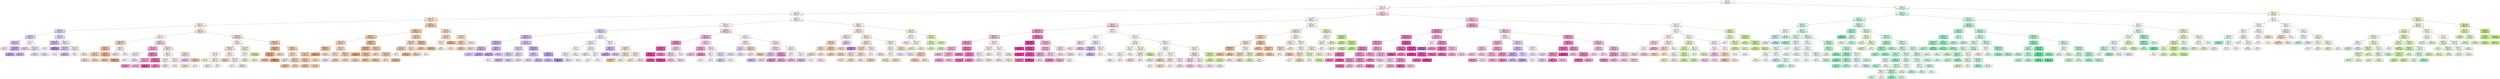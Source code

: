digraph Tree {
node [shape=box, style="filled", color="black"] ;
0 [label="CCR <= 5.5\ngini = 0.805\nsamples = 4320\nvalue = [1010, 911, 560, 141, 784, 914]\nclass = eft", fillcolor="#fefbf9"] ;
1 [label="graphSize <= 40.0\ngini = 0.746\nsamples = 2880\nvalue = [808, 497, 28, 17, 630, 900]\nclass = GDL", fillcolor="#fef6fb"] ;
0 -> 1 [labeldistance=2.5, labelangle=45, headlabel="True"] ;
2 [label="CCR <= 0.55\ngini = 0.748\nsamples = 1440\nvalue = [483, 232, 27, 17, 375, 306]\nclass = eft", fillcolor="#fcf2eb"] ;
1 -> 2 ;
3 [label="sdComp <= 0.065\ngini = 0.728\nsamples = 720\nvalue = [292, 116, 9, 14, 151, 138]\nclass = eft", fillcolor="#f9e0ce"] ;
2 -> 3 ;
4 [label="graphDepth <= 3.5\ngini = 0.742\nsamples = 480\nvalue = [165, 76, 9, 1, 120, 109]\nclass = eft", fillcolor="#fcefe6"] ;
3 -> 4 ;
5 [label="nbproc <= 4.5\ngini = 0.709\nsamples = 120\nvalue = [28, 11, 3, 1, 51, 26]\nclass = DL", fillcolor="#e0cef8"] ;
4 -> 5 ;
6 [label="sdComp <= 0.02\ngini = 0.731\nsamples = 60\nvalue = [10, 8, 3, 1, 25, 13]\nclass = DL", fillcolor="#dfccf8"] ;
5 -> 6 ;
7 [label="sdComm <= 0.02\ngini = 0.691\nsamples = 30\nvalue = [7, 5, 2, 0, 14, 2]\nclass = DL", fillcolor="#d9c3f7"] ;
6 -> 7 ;
8 [label="gini = 0.72\nsamples = 10\nvalue = [4, 1, 1, 0, 3, 1]\nclass = eft", fillcolor="#fbede3"] ;
7 -> 8 ;
9 [label="sdComm <= 0.065\ngini = 0.63\nsamples = 20\nvalue = [3, 4, 1, 0, 11, 1]\nclass = DL", fillcolor="#c8a8f4"] ;
7 -> 9 ;
10 [label="gini = 0.56\nsamples = 10\nvalue = [2, 2, 0, 0, 6, 0]\nclass = DL", fillcolor="#c09cf2"] ;
9 -> 10 ;
11 [label="gini = 0.68\nsamples = 10\nvalue = [1, 2, 1, 0, 5, 1]\nclass = DL", fillcolor="#d0b5f5"] ;
9 -> 11 ;
12 [label="sdComm <= 0.02\ngini = 0.709\nsamples = 30\nvalue = [3, 3, 1, 1, 11, 11]\nclass = DL", fillcolor="#ffffff"] ;
6 -> 12 ;
13 [label="gini = 0.74\nsamples = 10\nvalue = [2, 1, 0, 1, 2, 4]\nclass = GDL", fillcolor="#f8cee6"] ;
12 -> 13 ;
14 [label="sdComm <= 0.065\ngini = 0.66\nsamples = 20\nvalue = [1, 2, 1, 0, 9, 7]\nclass = DL", fillcolor="#ece1fb"] ;
12 -> 14 ;
15 [label="gini = 0.58\nsamples = 10\nvalue = [0, 0, 1, 0, 5, 4]\nclass = DL", fillcolor="#eadefb"] ;
14 -> 15 ;
16 [label="gini = 0.7\nsamples = 10\nvalue = [1, 2, 0, 0, 4, 3]\nclass = DL", fillcolor="#ede3fb"] ;
14 -> 16 ;
17 [label="sdComm <= 0.02\ngini = 0.673\nsamples = 60\nvalue = [18, 3, 0, 0, 26, 13]\nclass = DL", fillcolor="#e7d9fa"] ;
5 -> 17 ;
18 [label="sdComp <= 0.02\ngini = 0.585\nsamples = 20\nvalue = [6, 0, 0, 0, 11, 3]\nclass = DL", fillcolor="#d2b8f6"] ;
17 -> 18 ;
19 [label="gini = 0.64\nsamples = 10\nvalue = [4, 0, 0, 0, 4, 2]\nclass = eft", fillcolor="#ffffff"] ;
18 -> 19 ;
20 [label="gini = 0.46\nsamples = 10\nvalue = [2, 0, 0, 0, 7, 1]\nclass = DL", fillcolor="#b083ef"] ;
18 -> 20 ;
21 [label="sdComp <= 0.02\ngini = 0.701\nsamples = 40\nvalue = [12, 3, 0, 0, 15, 10]\nclass = DL", fillcolor="#f2eafc"] ;
17 -> 21 ;
22 [label="sdComm <= 0.065\ngini = 0.685\nsamples = 20\nvalue = [4, 2, 0, 0, 9, 5]\nclass = DL", fillcolor="#ddcaf8"] ;
21 -> 22 ;
23 [label="gini = 0.64\nsamples = 10\nvalue = [2, 0, 0, 0, 4, 4]\nclass = DL", fillcolor="#ffffff"] ;
22 -> 23 ;
24 [label="gini = 0.66\nsamples = 10\nvalue = [2, 2, 0, 0, 5, 1]\nclass = DL", fillcolor="#d0b5f5"] ;
22 -> 24 ;
25 [label="sdComm <= 0.065\ngini = 0.685\nsamples = 20\nvalue = [8, 1, 0, 0, 6, 5]\nclass = eft", fillcolor="#fbede3"] ;
21 -> 25 ;
26 [label="gini = 0.64\nsamples = 10\nvalue = [4, 0, 0, 0, 4, 2]\nclass = eft", fillcolor="#ffffff"] ;
25 -> 26 ;
27 [label="gini = 0.7\nsamples = 10\nvalue = [4, 1, 0, 0, 2, 3]\nclass = eft", fillcolor="#fbede3"] ;
25 -> 27 ;
28 [label="nbproc <= 4.5\ngini = 0.732\nsamples = 360\nvalue = [137, 65, 6, 0, 69, 83]\nclass = eft", fillcolor="#fae6d8"] ;
4 -> 28 ;
29 [label="graphSize <= 22.5\ngini = 0.738\nsamples = 180\nvalue = [56, 24, 6, 0, 34, 60]\nclass = GDL", fillcolor="#fef9fc"] ;
28 -> 29 ;
30 [label="sdComm <= 0.065\ngini = 0.674\nsamples = 60\nvalue = [30, 7, 2, 0, 10, 11]\nclass = eft", fillcolor="#f5ceb2"] ;
29 -> 30 ;
31 [label="sdComm <= 0.02\ngini = 0.581\nsamples = 40\nvalue = [24, 3, 0, 0, 6, 7]\nclass = eft", fillcolor="#f2be99"] ;
30 -> 31 ;
32 [label="sdComp <= 0.02\ngini = 0.665\nsamples = 20\nvalue = [10, 3, 0, 0, 4, 3]\nclass = eft", fillcolor="#f5d0b5"] ;
31 -> 32 ;
33 [label="gini = 0.62\nsamples = 10\nvalue = [5, 3, 0, 0, 2, 0]\nclass = eft", fillcolor="#f8dbc6"] ;
32 -> 33 ;
34 [label="gini = 0.62\nsamples = 10\nvalue = [5, 0, 0, 0, 2, 3]\nclass = eft", fillcolor="#f8dbc6"] ;
32 -> 34 ;
35 [label="sdComp <= 0.02\ngini = 0.46\nsamples = 20\nvalue = [14, 0, 0, 0, 2, 4]\nclass = eft", fillcolor="#efb083"] ;
31 -> 35 ;
36 [label="gini = 0.54\nsamples = 10\nvalue = [6, 0, 0, 0, 1, 3]\nclass = eft", fillcolor="#f4c9aa"] ;
35 -> 36 ;
37 [label="gini = 0.34\nsamples = 10\nvalue = [8, 0, 0, 0, 1, 1]\nclass = eft", fillcolor="#eb9d65"] ;
35 -> 37 ;
38 [label="sdComp <= 0.02\ngini = 0.78\nsamples = 20\nvalue = [6, 4, 2, 0, 4, 4]\nclass = eft", fillcolor="#fcefe6"] ;
30 -> 38 ;
39 [label="gini = 0.72\nsamples = 10\nvalue = [3, 1, 1, 0, 4, 1]\nclass = DL", fillcolor="#ede3fb"] ;
38 -> 39 ;
40 [label="gini = 0.72\nsamples = 10\nvalue = [3, 3, 1, 0, 0, 3]\nclass = eft", fillcolor="#ffffff"] ;
38 -> 40 ;
41 [label="graphDepth <= 7.5\ngini = 0.725\nsamples = 120\nvalue = [26, 17, 4, 0, 24, 49]\nclass = GDL", fillcolor="#f9cfe7"] ;
29 -> 41 ;
42 [label="sdComm <= 0.02\ngini = 0.588\nsamples = 60\nvalue = [3, 4, 3, 0, 15, 35]\nclass = GDL", fillcolor="#f3a7d3"] ;
41 -> 42 ;
43 [label="sdComp <= 0.02\ngini = 0.695\nsamples = 20\nvalue = [2, 2, 1, 0, 8, 7]\nclass = DL", fillcolor="#f5f0fd"] ;
42 -> 43 ;
44 [label="gini = 0.66\nsamples = 10\nvalue = [0, 1, 1, 0, 4, 4]\nclass = DL", fillcolor="#ffffff"] ;
43 -> 44 ;
45 [label="gini = 0.7\nsamples = 10\nvalue = [2, 1, 0, 0, 4, 3]\nclass = DL", fillcolor="#ede3fb"] ;
43 -> 45 ;
46 [label="sdComp <= 0.02\ngini = 0.474\nsamples = 40\nvalue = [1, 2, 2, 0, 7, 28]\nclass = GDL", fillcolor="#ee81c1"] ;
42 -> 46 ;
47 [label="sdComm <= 0.065\ngini = 0.565\nsamples = 20\nvalue = [0, 1, 2, 0, 5, 12]\nclass = GDL", fillcolor="#f3a3d1"] ;
46 -> 47 ;
48 [label="gini = 0.42\nsamples = 10\nvalue = [0, 0, 0, 0, 3, 7]\nclass = GDL", fillcolor="#f08ec7"] ;
47 -> 48 ;
49 [label="gini = 0.66\nsamples = 10\nvalue = [0, 1, 2, 0, 2, 5]\nclass = GDL", fillcolor="#f5b5da"] ;
47 -> 49 ;
50 [label="sdComm <= 0.065\ngini = 0.345\nsamples = 20\nvalue = [1, 1, 0, 0, 2, 16]\nclass = GDL", fillcolor="#eb65b3"] ;
46 -> 50 ;
51 [label="gini = 0.18\nsamples = 10\nvalue = [0, 1, 0, 0, 0, 9]\nclass = GDL", fillcolor="#e84fa8"] ;
50 -> 51 ;
52 [label="gini = 0.46\nsamples = 10\nvalue = [1, 0, 0, 0, 2, 7]\nclass = GDL", fillcolor="#ef83c2"] ;
50 -> 52 ;
53 [label="sdComm <= 0.065\ngini = 0.729\nsamples = 60\nvalue = [23, 13, 1, 0, 9, 14]\nclass = eft", fillcolor="#fae6d8"] ;
41 -> 53 ;
54 [label="sdComp <= 0.02\ngini = 0.716\nsamples = 40\nvalue = [14, 11, 0, 0, 4, 11]\nclass = eft", fillcolor="#fcf2eb"] ;
53 -> 54 ;
55 [label="sdComm <= 0.02\ngini = 0.695\nsamples = 20\nvalue = [7, 6, 0, 0, 1, 6]\nclass = eft", fillcolor="#fdf6f1"] ;
54 -> 55 ;
56 [label="gini = 0.66\nsamples = 10\nvalue = [4, 3, 0, 0, 0, 3]\nclass = eft", fillcolor="#fbede3"] ;
55 -> 56 ;
57 [label="gini = 0.72\nsamples = 10\nvalue = [3, 3, 0, 0, 1, 3]\nclass = eft", fillcolor="#ffffff"] ;
55 -> 57 ;
58 [label="sdComm <= 0.02\ngini = 0.73\nsamples = 20\nvalue = [7, 5, 0, 0, 3, 5]\nclass = eft", fillcolor="#fceee5"] ;
54 -> 58 ;
59 [label="gini = 0.72\nsamples = 10\nvalue = [4, 2, 0, 0, 2, 2]\nclass = eft", fillcolor="#f8e0ce"] ;
58 -> 59 ;
60 [label="gini = 0.72\nsamples = 10\nvalue = [3, 3, 0, 0, 1, 3]\nclass = eft", fillcolor="#ffffff"] ;
58 -> 60 ;
61 [label="sdComp <= 0.02\ngini = 0.7\nsamples = 20\nvalue = [9, 2, 1, 0, 5, 3]\nclass = eft", fillcolor="#f8ddca"] ;
53 -> 61 ;
62 [label="gini = 0.64\nsamples = 10\nvalue = [3, 0, 1, 0, 5, 1]\nclass = DL", fillcolor="#dbc6f8"] ;
61 -> 62 ;
63 [label="gini = 0.56\nsamples = 10\nvalue = [6, 2, 0, 0, 0, 2]\nclass = eft", fillcolor="#f2c09c"] ;
61 -> 63 ;
64 [label="sdComp <= 0.02\ngini = 0.691\nsamples = 180\nvalue = [81, 41, 0, 0, 35, 23]\nclass = eft", fillcolor="#f8dbc6"] ;
28 -> 64 ;
65 [label="graphDepth <= 7.5\ngini = 0.73\nsamples = 90\nvalue = [31, 26, 0, 0, 18, 15]\nclass = eft", fillcolor="#fdf5f0"] ;
64 -> 65 ;
66 [label="graphSize <= 22.5\ngini = 0.732\nsamples = 60\nvalue = [22, 12, 0, 0, 13, 13]\nclass = eft", fillcolor="#fae7d9"] ;
65 -> 66 ;
67 [label="sdComm <= 0.02\ngini = 0.709\nsamples = 30\nvalue = [11, 10, 0, 0, 5, 4]\nclass = eft", fillcolor="#fef9f5"] ;
66 -> 67 ;
68 [label="gini = 0.58\nsamples = 10\nvalue = [4, 5, 0, 0, 1, 0]\nclass = BIM*", fillcolor="#effbde"] ;
67 -> 68 ;
69 [label="sdComm <= 0.065\ngini = 0.735\nsamples = 20\nvalue = [7, 5, 0, 0, 4, 4]\nclass = eft", fillcolor="#fceee5"] ;
67 -> 69 ;
70 [label="gini = 0.7\nsamples = 10\nvalue = [4, 2, 0, 0, 1, 3]\nclass = eft", fillcolor="#fbede3"] ;
69 -> 70 ;
71 [label="gini = 0.72\nsamples = 10\nvalue = [3, 3, 0, 0, 3, 1]\nclass = eft", fillcolor="#ffffff"] ;
69 -> 71 ;
72 [label="sdComm <= 0.02\ngini = 0.7\nsamples = 30\nvalue = [11, 2, 0, 0, 8, 9]\nclass = eft", fillcolor="#fdf3ec"] ;
66 -> 72 ;
73 [label="gini = 0.66\nsamples = 10\nvalue = [5, 1, 0, 0, 2, 2]\nclass = eft", fillcolor="#f5d0b5"] ;
72 -> 73 ;
74 [label="sdComm <= 0.065\ngini = 0.695\nsamples = 20\nvalue = [6, 1, 0, 0, 6, 7]\nclass = GDL", fillcolor="#fdf1f8"] ;
72 -> 74 ;
75 [label="gini = 0.72\nsamples = 10\nvalue = [3, 1, 0, 0, 3, 3]\nclass = eft", fillcolor="#ffffff"] ;
74 -> 75 ;
76 [label="gini = 0.66\nsamples = 10\nvalue = [3, 0, 0, 0, 3, 4]\nclass = GDL", fillcolor="#fbe3f1"] ;
74 -> 76 ;
77 [label="sdComm <= 0.065\ngini = 0.66\nsamples = 30\nvalue = [9, 14, 0, 0, 5, 2]\nclass = BIM*", fillcolor="#e8f9d0"] ;
65 -> 77 ;
78 [label="sdComm <= 0.02\ngini = 0.705\nsamples = 20\nvalue = [7, 7, 0, 0, 4, 2]\nclass = eft", fillcolor="#ffffff"] ;
77 -> 78 ;
79 [label="gini = 0.64\nsamples = 10\nvalue = [3, 5, 0, 0, 1, 1]\nclass = BIM*", fillcolor="#e3f8c6"] ;
78 -> 79 ;
80 [label="gini = 0.7\nsamples = 10\nvalue = [4, 2, 0, 0, 3, 1]\nclass = eft", fillcolor="#fbede3"] ;
78 -> 80 ;
81 [label="gini = 0.46\nsamples = 10\nvalue = [2, 7, 0, 0, 1, 0]\nclass = BIM*", fillcolor="#c2ef83"] ;
77 -> 81 ;
82 [label="graphSize <= 22.5\ngini = 0.62\nsamples = 90\nvalue = [50, 15, 0, 0, 17, 8]\nclass = eft", fillcolor="#f3c6a5"] ;
64 -> 82 ;
83 [label="sdComm <= 0.065\ngini = 0.498\nsamples = 30\nvalue = [20, 6, 0, 0, 4, 0]\nclass = eft", fillcolor="#f0b68c"] ;
82 -> 83 ;
84 [label="sdComm <= 0.02\ngini = 0.405\nsamples = 20\nvalue = [15, 3, 0, 0, 2, 0]\nclass = eft", fillcolor="#eda673"] ;
83 -> 84 ;
85 [label="gini = 0.56\nsamples = 10\nvalue = [6, 2, 0, 0, 2, 0]\nclass = eft", fillcolor="#f2c09c"] ;
84 -> 85 ;
86 [label="gini = 0.18\nsamples = 10\nvalue = [9, 1, 0, 0, 0, 0]\nclass = eft", fillcolor="#e88f4f"] ;
84 -> 86 ;
87 [label="gini = 0.62\nsamples = 10\nvalue = [5, 3, 0, 0, 2, 0]\nclass = eft", fillcolor="#f8dbc6"] ;
83 -> 87 ;
88 [label="graphDepth <= 7.5\ngini = 0.663\nsamples = 60\nvalue = [30, 9, 0, 0, 13, 8]\nclass = eft", fillcolor="#f6d1b7"] ;
82 -> 88 ;
89 [label="sdComm <= 0.02\ngini = 0.664\nsamples = 30\nvalue = [14, 3, 0, 0, 9, 4]\nclass = eft", fillcolor="#f9e1d0"] ;
88 -> 89 ;
90 [label="gini = 0.66\nsamples = 10\nvalue = [3, 0, 0, 0, 4, 3]\nclass = DL", fillcolor="#ede3fb"] ;
89 -> 90 ;
91 [label="sdComm <= 0.065\ngini = 0.61\nsamples = 20\nvalue = [11, 3, 0, 0, 5, 1]\nclass = eft", fillcolor="#f5cdb0"] ;
89 -> 91 ;
92 [label="gini = 0.58\nsamples = 10\nvalue = [6, 1, 0, 0, 2, 1]\nclass = eft", fillcolor="#f2c09c"] ;
91 -> 92 ;
93 [label="gini = 0.62\nsamples = 10\nvalue = [5, 2, 0, 0, 3, 0]\nclass = eft", fillcolor="#f8dbc6"] ;
91 -> 93 ;
94 [label="sdComm <= 0.065\ngini = 0.64\nsamples = 30\nvalue = [16, 6, 0, 0, 4, 4]\nclass = eft", fillcolor="#f4caac"] ;
88 -> 94 ;
95 [label="sdComm <= 0.02\ngini = 0.625\nsamples = 20\nvalue = [11, 3, 0, 0, 4, 2]\nclass = eft", fillcolor="#f4c8a8"] ;
94 -> 95 ;
96 [label="gini = 0.56\nsamples = 10\nvalue = [6, 2, 0, 0, 2, 0]\nclass = eft", fillcolor="#f2c09c"] ;
95 -> 96 ;
97 [label="gini = 0.66\nsamples = 10\nvalue = [5, 1, 0, 0, 2, 2]\nclass = eft", fillcolor="#f5d0b5"] ;
95 -> 97 ;
98 [label="gini = 0.62\nsamples = 10\nvalue = [5, 3, 0, 0, 0, 2]\nclass = eft", fillcolor="#f8dbc6"] ;
94 -> 98 ;
99 [label="graphDepth <= 7.5\ngini = 0.658\nsamples = 240\nvalue = [127, 40, 0, 13, 31, 29]\nclass = eft", fillcolor="#f4c8a9"] ;
3 -> 99 ;
100 [label="graphSize <= 22.5\ngini = 0.648\nsamples = 180\nvalue = [98, 24, 0, 12, 26, 20]\nclass = eft", fillcolor="#f3c4a2"] ;
99 -> 100 ;
101 [label="nbproc <= 4.5\ngini = 0.644\nsamples = 120\nvalue = [66, 19, 0, 12, 12, 11]\nclass = eft", fillcolor="#f3c4a3"] ;
100 -> 101 ;
102 [label="sdComm <= 0.02\ngini = 0.694\nsamples = 60\nvalue = [29, 11, 0, 5, 7, 8]\nclass = eft", fillcolor="#f5d1b6"] ;
101 -> 102 ;
103 [label="graphDepth <= 3.5\ngini = 0.595\nsamples = 20\nvalue = [12, 3, 0, 1, 2, 2]\nclass = eft", fillcolor="#f1bc96"] ;
102 -> 103 ;
104 [label="gini = 0.34\nsamples = 10\nvalue = [8, 1, 0, 0, 0, 1]\nclass = eft", fillcolor="#eb9d65"] ;
103 -> 104 ;
105 [label="gini = 0.74\nsamples = 10\nvalue = [4, 2, 0, 1, 2, 1]\nclass = eft", fillcolor="#f8e0ce"] ;
103 -> 105 ;
106 [label="sdComm <= 0.065\ngini = 0.731\nsamples = 40\nvalue = [17, 8, 0, 4, 5, 6]\nclass = eft", fillcolor="#f8dcc7"] ;
102 -> 106 ;
107 [label="graphDepth <= 3.5\ngini = 0.765\nsamples = 20\nvalue = [7, 4, 0, 2, 4, 3]\nclass = eft", fillcolor="#fae7da"] ;
106 -> 107 ;
108 [label="gini = 0.78\nsamples = 10\nvalue = [2, 2, 0, 1, 3, 2]\nclass = DL", fillcolor="#efe6fc"] ;
107 -> 108 ;
109 [label="gini = 0.68\nsamples = 10\nvalue = [5, 2, 0, 1, 1, 1]\nclass = eft", fillcolor="#f5d0b5"] ;
107 -> 109 ;
110 [label="graphDepth <= 3.5\ngini = 0.675\nsamples = 20\nvalue = [10, 4, 0, 2, 1, 3]\nclass = eft", fillcolor="#f5d0b5"] ;
106 -> 110 ;
111 [label="gini = 0.64\nsamples = 10\nvalue = [5, 3, 0, 1, 0, 1]\nclass = eft", fillcolor="#f8dbc6"] ;
110 -> 111 ;
112 [label="gini = 0.68\nsamples = 10\nvalue = [5, 1, 0, 1, 1, 2]\nclass = eft", fillcolor="#f5d0b5"] ;
110 -> 112 ;
113 [label="graphDepth <= 3.5\ngini = 0.579\nsamples = 60\nvalue = [37, 8, 0, 7, 5, 3]\nclass = eft", fillcolor="#f0b991"] ;
101 -> 113 ;
114 [label="sdComm <= 0.02\ngini = 0.518\nsamples = 30\nvalue = [20, 4, 0, 0, 3, 3]\nclass = eft", fillcolor="#efb185"] ;
113 -> 114 ;
115 [label="gini = 0.34\nsamples = 10\nvalue = [8, 0, 0, 0, 1, 1]\nclass = eft", fillcolor="#eb9d65"] ;
114 -> 115 ;
116 [label="sdComm <= 0.065\ngini = 0.58\nsamples = 20\nvalue = [12, 4, 0, 0, 2, 2]\nclass = eft", fillcolor="#f2c09c"] ;
114 -> 116 ;
117 [label="gini = 0.56\nsamples = 10\nvalue = [6, 2, 0, 0, 2, 0]\nclass = eft", fillcolor="#f2c09c"] ;
116 -> 117 ;
118 [label="gini = 0.56\nsamples = 10\nvalue = [6, 2, 0, 0, 0, 2]\nclass = eft", fillcolor="#f2c09c"] ;
116 -> 118 ;
119 [label="sdComm <= 0.02\ngini = 0.602\nsamples = 30\nvalue = [17, 4, 0, 7, 2, 0]\nclass = eft", fillcolor="#f4c8a9"] ;
113 -> 119 ;
120 [label="gini = 0.64\nsamples = 10\nvalue = [5, 3, 0, 1, 1, 0]\nclass = eft", fillcolor="#f8dbc6"] ;
119 -> 120 ;
121 [label="sdComm <= 0.065\ngini = 0.545\nsamples = 20\nvalue = [12, 1, 0, 6, 1, 0]\nclass = eft", fillcolor="#f4c9aa"] ;
119 -> 121 ;
122 [label="gini = 0.58\nsamples = 10\nvalue = [5, 0, 0, 4, 1, 0]\nclass = eft", fillcolor="#fbeade"] ;
121 -> 122 ;
123 [label="gini = 0.46\nsamples = 10\nvalue = [7, 1, 0, 2, 0, 0]\nclass = eft", fillcolor="#efb083"] ;
121 -> 123 ;
124 [label="sdComm <= 0.065\ngini = 0.632\nsamples = 60\nvalue = [32, 5, 0, 0, 14, 9]\nclass = eft", fillcolor="#f5ceb2"] ;
100 -> 124 ;
125 [label="sdComm <= 0.02\ngini = 0.678\nsamples = 40\nvalue = [19, 5, 0, 0, 9, 7]\nclass = eft", fillcolor="#f7d6bf"] ;
124 -> 125 ;
126 [label="nbproc <= 4.5\ngini = 0.615\nsamples = 20\nvalue = [11, 1, 0, 0, 4, 4]\nclass = eft", fillcolor="#f4c8a8"] ;
125 -> 126 ;
127 [label="gini = 0.64\nsamples = 10\nvalue = [4, 0, 0, 0, 2, 4]\nclass = eft", fillcolor="#ffffff"] ;
126 -> 127 ;
128 [label="gini = 0.46\nsamples = 10\nvalue = [7, 1, 0, 0, 2, 0]\nclass = eft", fillcolor="#efb083"] ;
126 -> 128 ;
129 [label="nbproc <= 4.5\ngini = 0.715\nsamples = 20\nvalue = [8, 4, 0, 0, 5, 3]\nclass = eft", fillcolor="#fae6d7"] ;
125 -> 129 ;
130 [label="gini = 0.66\nsamples = 10\nvalue = [5, 2, 0, 0, 2, 1]\nclass = eft", fillcolor="#f5d0b5"] ;
129 -> 130 ;
131 [label="gini = 0.74\nsamples = 10\nvalue = [3, 2, 0, 0, 3, 2]\nclass = eft", fillcolor="#ffffff"] ;
129 -> 131 ;
132 [label="nbproc <= 4.5\ngini = 0.505\nsamples = 20\nvalue = [13, 0, 0, 0, 5, 2]\nclass = eft", fillcolor="#f1bc95"] ;
124 -> 132 ;
133 [label="gini = 0.54\nsamples = 10\nvalue = [6, 0, 0, 0, 3, 1]\nclass = eft", fillcolor="#f4c9aa"] ;
132 -> 133 ;
134 [label="gini = 0.46\nsamples = 10\nvalue = [7, 0, 0, 0, 2, 1]\nclass = eft", fillcolor="#efb083"] ;
132 -> 134 ;
135 [label="nbproc <= 4.5\ngini = 0.666\nsamples = 60\nvalue = [29, 16, 0, 1, 5, 9]\nclass = eft", fillcolor="#f7dac4"] ;
99 -> 135 ;
136 [label="sdComm <= 0.065\ngini = 0.669\nsamples = 30\nvalue = [14, 7, 0, 0, 2, 7]\nclass = eft", fillcolor="#f7d9c3"] ;
135 -> 136 ;
137 [label="sdComm <= 0.02\ngini = 0.715\nsamples = 20\nvalue = [7, 6, 0, 0, 2, 5]\nclass = eft", fillcolor="#fdf6f1"] ;
136 -> 137 ;
138 [label="gini = 0.7\nsamples = 10\nvalue = [3, 4, 0, 0, 1, 2]\nclass = BIM*", fillcolor="#f1fbe3"] ;
137 -> 138 ;
139 [label="gini = 0.7\nsamples = 10\nvalue = [4, 2, 0, 0, 1, 3]\nclass = eft", fillcolor="#fbede3"] ;
137 -> 139 ;
140 [label="gini = 0.46\nsamples = 10\nvalue = [7, 1, 0, 0, 0, 2]\nclass = eft", fillcolor="#efb083"] ;
136 -> 140 ;
141 [label="sdComm <= 0.065\ngini = 0.644\nsamples = 30\nvalue = [15, 9, 0, 1, 3, 2]\nclass = eft", fillcolor="#f8dbc6"] ;
135 -> 141 ;
142 [label="sdComm <= 0.02\ngini = 0.6\nsamples = 20\nvalue = [11, 6, 0, 1, 1, 1]\nclass = eft", fillcolor="#f6d2b8"] ;
141 -> 142 ;
143 [label="gini = 0.54\nsamples = 10\nvalue = [6, 3, 0, 0, 1, 0]\nclass = eft", fillcolor="#f4c9aa"] ;
142 -> 143 ;
144 [label="gini = 0.64\nsamples = 10\nvalue = [5, 3, 0, 1, 0, 1]\nclass = eft", fillcolor="#f8dbc6"] ;
142 -> 144 ;
145 [label="gini = 0.7\nsamples = 10\nvalue = [4, 3, 0, 0, 2, 1]\nclass = eft", fillcolor="#fbede3"] ;
141 -> 145 ;
146 [label="sdComp <= 0.65\ngini = 0.752\nsamples = 720\nvalue = [191, 116, 18, 3, 224, 168]\nclass = DL", fillcolor="#f7f3fd"] ;
2 -> 146 ;
147 [label="graphSize <= 22.5\ngini = 0.742\nsamples = 480\nvalue = [104, 58, 18, 1, 162, 137]\nclass = DL", fillcolor="#f6f1fd"] ;
146 -> 147 ;
148 [label="graphDepth <= 3.5\ngini = 0.728\nsamples = 240\nvalue = [56, 37, 15, 1, 100, 31]\nclass = DL", fillcolor="#e1d0f9"] ;
147 -> 148 ;
149 [label="sdComm <= 0.2\ngini = 0.684\nsamples = 120\nvalue = [22, 14, 5, 1, 59, 19]\nclass = DL", fillcolor="#cfb4f5"] ;
148 -> 149 ;
150 [label="sdComp <= 0.2\ngini = 0.619\nsamples = 40\nvalue = [10, 4, 1, 0, 22, 3]\nclass = DL", fillcolor="#cdb0f5"] ;
149 -> 150 ;
151 [label="nbproc <= 4.5\ngini = 0.62\nsamples = 20\nvalue = [5, 2, 1, 0, 11, 1]\nclass = DL", fillcolor="#cdb0f5"] ;
150 -> 151 ;
152 [label="gini = 0.64\nsamples = 10\nvalue = [3, 1, 0, 0, 5, 1]\nclass = DL", fillcolor="#dbc6f8"] ;
151 -> 152 ;
153 [label="gini = 0.58\nsamples = 10\nvalue = [2, 1, 1, 0, 6, 0]\nclass = DL", fillcolor="#c09cf2"] ;
151 -> 153 ;
154 [label="nbproc <= 4.5\ngini = 0.615\nsamples = 20\nvalue = [5, 2, 0, 0, 11, 2]\nclass = DL", fillcolor="#cdb0f5"] ;
150 -> 154 ;
155 [label="gini = 0.58\nsamples = 10\nvalue = [2, 1, 0, 0, 6, 1]\nclass = DL", fillcolor="#c09cf2"] ;
154 -> 155 ;
156 [label="gini = 0.64\nsamples = 10\nvalue = [3, 1, 0, 0, 5, 1]\nclass = DL", fillcolor="#dbc6f8"] ;
154 -> 156 ;
157 [label="nbproc <= 4.5\ngini = 0.705\nsamples = 80\nvalue = [12, 10, 4, 1, 37, 16]\nclass = DL", fillcolor="#d6bef6"] ;
149 -> 157 ;
158 [label="sdComm <= 0.65\ngini = 0.759\nsamples = 40\nvalue = [8, 4, 4, 1, 15, 8]\nclass = DL", fillcolor="#e3d4f9"] ;
157 -> 158 ;
159 [label="sdComp <= 0.2\ngini = 0.735\nsamples = 20\nvalue = [4, 3, 0, 1, 8, 4]\nclass = DL", fillcolor="#e0cef8"] ;
158 -> 159 ;
160 [label="gini = 0.74\nsamples = 10\nvalue = [3, 2, 0, 0, 3, 2]\nclass = eft", fillcolor="#ffffff"] ;
159 -> 160 ;
161 [label="gini = 0.68\nsamples = 10\nvalue = [1, 1, 0, 1, 5, 2]\nclass = DL", fillcolor="#d0b5f5"] ;
159 -> 161 ;
162 [label="sdComp <= 0.2\ngini = 0.755\nsamples = 20\nvalue = [4, 1, 4, 0, 7, 4]\nclass = DL", fillcolor="#e7dafa"] ;
158 -> 162 ;
163 [label="gini = 0.72\nsamples = 10\nvalue = [2, 0, 2, 0, 4, 2]\nclass = DL", fillcolor="#e0cef8"] ;
162 -> 163 ;
164 [label="gini = 0.78\nsamples = 10\nvalue = [2, 1, 2, 0, 3, 2]\nclass = DL", fillcolor="#efe6fc"] ;
162 -> 164 ;
165 [label="sdComm <= 0.65\ngini = 0.625\nsamples = 40\nvalue = [4, 6, 0, 0, 22, 8]\nclass = DL", fillcolor="#c8a8f4"] ;
157 -> 165 ;
166 [label="sdComp <= 0.2\ngini = 0.64\nsamples = 20\nvalue = [2, 2, 0, 0, 10, 6]\nclass = DL", fillcolor="#dbc6f8"] ;
165 -> 166 ;
167 [label="gini = 0.58\nsamples = 10\nvalue = [1, 0, 0, 0, 5, 4]\nclass = DL", fillcolor="#eadefb"] ;
166 -> 167 ;
168 [label="gini = 0.66\nsamples = 10\nvalue = [1, 2, 0, 0, 5, 2]\nclass = DL", fillcolor="#d0b5f5"] ;
166 -> 168 ;
169 [label="sdComp <= 0.2\ngini = 0.58\nsamples = 20\nvalue = [2, 4, 0, 0, 12, 2]\nclass = DL", fillcolor="#c09cf2"] ;
165 -> 169 ;
170 [label="gini = 0.66\nsamples = 10\nvalue = [2, 2, 0, 0, 5, 1]\nclass = DL", fillcolor="#d0b5f5"] ;
169 -> 170 ;
171 [label="gini = 0.46\nsamples = 10\nvalue = [0, 2, 0, 0, 7, 1]\nclass = DL", fillcolor="#b083ef"] ;
169 -> 171 ;
172 [label="nbproc <= 4.5\ngini = 0.749\nsamples = 120\nvalue = [34, 23, 10, 0, 41, 12]\nclass = DL", fillcolor="#f5effd"] ;
148 -> 172 ;
173 [label="sdComp <= 0.2\ngini = 0.772\nsamples = 60\nvalue = [11, 15, 7, 0, 19, 8]\nclass = DL", fillcolor="#f4edfd"] ;
172 -> 173 ;
174 [label="sdComm <= 0.65\ngini = 0.738\nsamples = 30\nvalue = [4, 10, 4, 0, 10, 2]\nclass = BIM*", fillcolor="#ffffff"] ;
173 -> 174 ;
175 [label="sdComm <= 0.2\ngini = 0.725\nsamples = 20\nvalue = [4, 6, 3, 0, 7, 0]\nclass = DL", fillcolor="#f6f1fd"] ;
174 -> 175 ;
176 [label="gini = 0.7\nsamples = 10\nvalue = [2, 3, 1, 0, 4, 0]\nclass = DL", fillcolor="#ede3fb"] ;
175 -> 176 ;
177 [label="gini = 0.74\nsamples = 10\nvalue = [2, 3, 2, 0, 3, 0]\nclass = BIM*", fillcolor="#ffffff"] ;
175 -> 177 ;
178 [label="gini = 0.7\nsamples = 10\nvalue = [0, 4, 1, 0, 3, 2]\nclass = BIM*", fillcolor="#f1fbe3"] ;
174 -> 178 ;
179 [label="sdComm <= 0.2\ngini = 0.778\nsamples = 30\nvalue = [7, 5, 3, 0, 9, 6]\nclass = DL", fillcolor="#f4eefd"] ;
173 -> 179 ;
180 [label="gini = 0.72\nsamples = 10\nvalue = [3, 1, 1, 0, 4, 1]\nclass = DL", fillcolor="#ede3fb"] ;
179 -> 180 ;
181 [label="sdComm <= 0.65\ngini = 0.785\nsamples = 20\nvalue = [4, 4, 2, 0, 5, 5]\nclass = DL", fillcolor="#ffffff"] ;
179 -> 181 ;
182 [label="gini = 0.8\nsamples = 10\nvalue = [2, 2, 2, 0, 2, 2]\nclass = eft", fillcolor="#ffffff"] ;
181 -> 182 ;
183 [label="gini = 0.74\nsamples = 10\nvalue = [2, 2, 0, 0, 3, 3]\nclass = DL", fillcolor="#ffffff"] ;
181 -> 183 ;
184 [label="sdComm <= 0.2\ngini = 0.694\nsamples = 60\nvalue = [23, 8, 3, 0, 22, 4]\nclass = eft", fillcolor="#fefcfa"] ;
172 -> 184 ;
185 [label="sdComp <= 0.2\ngini = 0.62\nsamples = 20\nvalue = [5, 1, 2, 0, 11, 1]\nclass = DL", fillcolor="#cdb0f5"] ;
184 -> 185 ;
186 [label="gini = 0.56\nsamples = 10\nvalue = [2, 0, 2, 0, 6, 0]\nclass = DL", fillcolor="#c09cf2"] ;
185 -> 186 ;
187 [label="gini = 0.64\nsamples = 10\nvalue = [3, 1, 0, 0, 5, 1]\nclass = DL", fillcolor="#dbc6f8"] ;
185 -> 187 ;
188 [label="sdComp <= 0.2\ngini = 0.685\nsamples = 40\nvalue = [18, 7, 1, 0, 11, 3]\nclass = eft", fillcolor="#f9e1cf"] ;
184 -> 188 ;
189 [label="sdComm <= 0.65\ngini = 0.69\nsamples = 20\nvalue = [9, 5, 1, 0, 4, 1]\nclass = eft", fillcolor="#f8ddca"] ;
188 -> 189 ;
190 [label="gini = 0.58\nsamples = 10\nvalue = [6, 1, 1, 0, 2, 0]\nclass = eft", fillcolor="#f2c09c"] ;
189 -> 190 ;
191 [label="gini = 0.7\nsamples = 10\nvalue = [3, 4, 0, 0, 2, 1]\nclass = BIM*", fillcolor="#f1fbe3"] ;
189 -> 191 ;
192 [label="sdComm <= 0.65\ngini = 0.655\nsamples = 20\nvalue = [9, 2, 0, 0, 7, 2]\nclass = eft", fillcolor="#fbece1"] ;
188 -> 192 ;
193 [label="gini = 0.7\nsamples = 10\nvalue = [4, 1, 0, 0, 3, 2]\nclass = eft", fillcolor="#fbede3"] ;
192 -> 193 ;
194 [label="gini = 0.58\nsamples = 10\nvalue = [5, 1, 0, 0, 4, 0]\nclass = eft", fillcolor="#fbeade"] ;
192 -> 194 ;
195 [label="graphDepth <= 7.5\ngini = 0.69\nsamples = 240\nvalue = [48, 21, 3, 0, 62, 106]\nclass = GDL", fillcolor="#f9cee7"] ;
147 -> 195 ;
196 [label="nbproc <= 4.5\ngini = 0.614\nsamples = 120\nvalue = [21, 6, 0, 0, 27, 66]\nclass = GDL", fillcolor="#f4acd6"] ;
195 -> 196 ;
197 [label="sdComp <= 0.2\ngini = 0.505\nsamples = 60\nvalue = [9, 1, 0, 0, 10, 40]\nclass = GDL", fillcolor="#ef88c4"] ;
196 -> 197 ;
198 [label="sdComm <= 0.65\ngini = 0.242\nsamples = 30\nvalue = [2, 1, 0, 0, 1, 26]\nclass = GDL", fillcolor="#e955ab"] ;
197 -> 198 ;
199 [label="sdComm <= 0.2\ngini = 0.095\nsamples = 20\nvalue = [1, 0, 0, 0, 0, 19]\nclass = GDL", fillcolor="#e643a2"] ;
198 -> 199 ;
200 [label="gini = 0.18\nsamples = 10\nvalue = [1, 0, 0, 0, 0, 9]\nclass = GDL", fillcolor="#e84fa8"] ;
199 -> 200 ;
201 [label="gini = 0.0\nsamples = 10\nvalue = [0, 0, 0, 0, 0, 10]\nclass = GDL", fillcolor="#e5399d"] ;
199 -> 201 ;
202 [label="gini = 0.48\nsamples = 10\nvalue = [1, 1, 0, 0, 1, 7]\nclass = GDL", fillcolor="#ee7bbe"] ;
198 -> 202 ;
203 [label="sdComm <= 0.65\ngini = 0.638\nsamples = 30\nvalue = [7, 0, 0, 0, 9, 14]\nclass = GDL", fillcolor="#f9d0e8"] ;
197 -> 203 ;
204 [label="sdComm <= 0.2\ngini = 0.605\nsamples = 20\nvalue = [3, 0, 0, 0, 7, 10]\nclass = GDL", fillcolor="#f9d1e8"] ;
203 -> 204 ;
205 [label="gini = 0.62\nsamples = 10\nvalue = [2, 0, 0, 0, 3, 5]\nclass = GDL", fillcolor="#f8c6e3"] ;
204 -> 205 ;
206 [label="gini = 0.58\nsamples = 10\nvalue = [1, 0, 0, 0, 4, 5]\nclass = GDL", fillcolor="#fbdeef"] ;
204 -> 206 ;
207 [label="gini = 0.64\nsamples = 10\nvalue = [4, 0, 0, 0, 2, 4]\nclass = eft", fillcolor="#ffffff"] ;
203 -> 207 ;
208 [label="sdComm <= 0.2\ngini = 0.685\nsamples = 60\nvalue = [12, 5, 0, 0, 17, 26]\nclass = GDL", fillcolor="#fad6ea"] ;
196 -> 208 ;
209 [label="sdComp <= 0.2\ngini = 0.565\nsamples = 20\nvalue = [5, 2, 0, 0, 1, 12]\nclass = GDL", fillcolor="#f3a3d1"] ;
208 -> 209 ;
210 [label="gini = 0.64\nsamples = 10\nvalue = [3, 1, 0, 0, 1, 5]\nclass = GDL", fillcolor="#f8c6e3"] ;
209 -> 210 ;
211 [label="gini = 0.46\nsamples = 10\nvalue = [2, 1, 0, 0, 0, 7]\nclass = GDL", fillcolor="#ef83c2"] ;
209 -> 211 ;
212 [label="sdComp <= 0.2\ngini = 0.681\nsamples = 40\nvalue = [7, 3, 0, 0, 16, 14]\nclass = DL", fillcolor="#f5f0fd"] ;
208 -> 212 ;
213 [label="sdComm <= 0.65\ngini = 0.71\nsamples = 20\nvalue = [3, 3, 0, 0, 7, 7]\nclass = DL", fillcolor="#ffffff"] ;
212 -> 213 ;
214 [label="gini = 0.64\nsamples = 10\nvalue = [0, 2, 0, 0, 4, 4]\nclass = DL", fillcolor="#ffffff"] ;
213 -> 214 ;
215 [label="gini = 0.72\nsamples = 10\nvalue = [3, 1, 0, 0, 3, 3]\nclass = eft", fillcolor="#ffffff"] ;
213 -> 215 ;
216 [label="sdComm <= 0.65\ngini = 0.635\nsamples = 20\nvalue = [4, 0, 0, 0, 9, 7]\nclass = DL", fillcolor="#ece1fb"] ;
212 -> 216 ;
217 [label="gini = 0.62\nsamples = 10\nvalue = [2, 0, 0, 0, 5, 3]\nclass = DL", fillcolor="#dbc6f8"] ;
216 -> 217 ;
218 [label="gini = 0.64\nsamples = 10\nvalue = [2, 0, 0, 0, 4, 4]\nclass = DL", fillcolor="#ffffff"] ;
216 -> 218 ;
219 [label="sdComm <= 0.2\ngini = 0.737\nsamples = 120\nvalue = [27, 15, 3, 0, 35, 40]\nclass = GDL", fillcolor="#fdf3f9"] ;
195 -> 219 ;
220 [label="sdComp <= 0.2\ngini = 0.744\nsamples = 40\nvalue = [14, 7, 1, 0, 10, 8]\nclass = eft", fillcolor="#fceee5"] ;
219 -> 220 ;
221 [label="nbproc <= 4.5\ngini = 0.715\nsamples = 20\nvalue = [4, 3, 0, 0, 8, 5]\nclass = DL", fillcolor="#e6d7fa"] ;
220 -> 221 ;
222 [label="gini = 0.66\nsamples = 10\nvalue = [3, 0, 0, 0, 4, 3]\nclass = DL", fillcolor="#ede3fb"] ;
221 -> 222 ;
223 [label="gini = 0.7\nsamples = 10\nvalue = [1, 3, 0, 0, 4, 2]\nclass = DL", fillcolor="#ede3fb"] ;
221 -> 223 ;
224 [label="nbproc <= 4.5\ngini = 0.675\nsamples = 20\nvalue = [10, 4, 1, 0, 2, 3]\nclass = eft", fillcolor="#f5d0b5"] ;
220 -> 224 ;
225 [label="gini = 0.72\nsamples = 10\nvalue = [4, 1, 1, 0, 1, 3]\nclass = eft", fillcolor="#fbede3"] ;
224 -> 225 ;
226 [label="gini = 0.54\nsamples = 10\nvalue = [6, 3, 0, 0, 1, 0]\nclass = eft", fillcolor="#f4c9aa"] ;
224 -> 226 ;
227 [label="nbproc <= 4.5\ngini = 0.705\nsamples = 80\nvalue = [13, 8, 2, 0, 25, 32]\nclass = GDL", fillcolor="#fce6f3"] ;
219 -> 227 ;
228 [label="sdComm <= 0.65\ngini = 0.639\nsamples = 40\nvalue = [4, 2, 1, 0, 14, 19]\nclass = GDL", fillcolor="#fad9ec"] ;
227 -> 228 ;
229 [label="sdComp <= 0.2\ngini = 0.635\nsamples = 20\nvalue = [3, 0, 1, 0, 10, 6]\nclass = DL", fillcolor="#dbc6f8"] ;
228 -> 229 ;
230 [label="gini = 0.66\nsamples = 10\nvalue = [2, 0, 1, 0, 5, 2]\nclass = DL", fillcolor="#d0b5f5"] ;
229 -> 230 ;
231 [label="gini = 0.58\nsamples = 10\nvalue = [1, 0, 0, 0, 5, 4]\nclass = DL", fillcolor="#eadefb"] ;
229 -> 231 ;
232 [label="sdComp <= 0.2\ngini = 0.525\nsamples = 20\nvalue = [1, 2, 0, 0, 4, 13]\nclass = GDL", fillcolor="#f090c8"] ;
228 -> 232 ;
233 [label="gini = 0.46\nsamples = 10\nvalue = [0, 1, 0, 0, 2, 7]\nclass = GDL", fillcolor="#ef83c2"] ;
232 -> 233 ;
234 [label="gini = 0.58\nsamples = 10\nvalue = [1, 1, 0, 0, 2, 6]\nclass = GDL", fillcolor="#f29cce"] ;
232 -> 234 ;
235 [label="sdComp <= 0.2\ngini = 0.745\nsamples = 40\nvalue = [9, 6, 1, 0, 11, 13]\nclass = GDL", fillcolor="#fdf1f8"] ;
227 -> 235 ;
236 [label="sdComm <= 0.65\ngini = 0.72\nsamples = 20\nvalue = [3, 2, 1, 0, 7, 7]\nclass = DL", fillcolor="#ffffff"] ;
235 -> 236 ;
237 [label="gini = 0.66\nsamples = 10\nvalue = [2, 0, 1, 0, 2, 5]\nclass = GDL", fillcolor="#f5b5da"] ;
236 -> 237 ;
238 [label="gini = 0.66\nsamples = 10\nvalue = [1, 2, 0, 0, 5, 2]\nclass = DL", fillcolor="#d0b5f5"] ;
236 -> 238 ;
239 [label="sdComm <= 0.65\ngini = 0.74\nsamples = 20\nvalue = [6, 4, 0, 0, 4, 6]\nclass = eft", fillcolor="#ffffff"] ;
235 -> 239 ;
240 [label="gini = 0.74\nsamples = 10\nvalue = [3, 3, 0, 0, 2, 2]\nclass = eft", fillcolor="#ffffff"] ;
239 -> 240 ;
241 [label="gini = 0.7\nsamples = 10\nvalue = [3, 1, 0, 0, 2, 4]\nclass = GDL", fillcolor="#fbe3f1"] ;
239 -> 241 ;
242 [label="graphDepth <= 7.5\ngini = 0.727\nsamples = 240\nvalue = [87, 58, 0, 2, 62, 31]\nclass = eft", fillcolor="#fbede3"] ;
146 -> 242 ;
243 [label="graphDepth <= 3.5\ngini = 0.719\nsamples = 180\nvalue = [71, 32, 0, 2, 48, 27]\nclass = eft", fillcolor="#fae9dd"] ;
242 -> 243 ;
244 [label="sdComm <= 0.65\ngini = 0.685\nsamples = 60\nvalue = [26, 3, 0, 2, 18, 11]\nclass = eft", fillcolor="#fae7d9"] ;
243 -> 244 ;
245 [label="nbproc <= 4.5\ngini = 0.686\nsamples = 40\nvalue = [19, 3, 0, 2, 8, 8]\nclass = eft", fillcolor="#f6d4bb"] ;
244 -> 245 ;
246 [label="sdComm <= 0.2\ngini = 0.67\nsamples = 20\nvalue = [9, 1, 0, 0, 5, 5]\nclass = eft", fillcolor="#f8ddca"] ;
245 -> 246 ;
247 [label="gini = 0.62\nsamples = 10\nvalue = [5, 0, 0, 0, 3, 2]\nclass = eft", fillcolor="#f8dbc6"] ;
246 -> 247 ;
248 [label="gini = 0.7\nsamples = 10\nvalue = [4, 1, 0, 0, 2, 3]\nclass = eft", fillcolor="#fbede3"] ;
246 -> 248 ;
249 [label="sdComm <= 0.2\ngini = 0.685\nsamples = 20\nvalue = [10, 2, 0, 2, 3, 3]\nclass = eft", fillcolor="#f4cbad"] ;
245 -> 249 ;
250 [label="gini = 0.66\nsamples = 10\nvalue = [5, 0, 0, 1, 2, 2]\nclass = eft", fillcolor="#f5d0b5"] ;
249 -> 250 ;
251 [label="gini = 0.68\nsamples = 10\nvalue = [5, 2, 0, 1, 1, 1]\nclass = eft", fillcolor="#f5d0b5"] ;
249 -> 251 ;
252 [label="nbproc <= 4.5\ngini = 0.605\nsamples = 20\nvalue = [7, 0, 0, 0, 10, 3]\nclass = DL", fillcolor="#e2d1f9"] ;
244 -> 252 ;
253 [label="gini = 0.62\nsamples = 10\nvalue = [5, 0, 0, 0, 3, 2]\nclass = eft", fillcolor="#f8dbc6"] ;
252 -> 253 ;
254 [label="gini = 0.46\nsamples = 10\nvalue = [2, 0, 0, 0, 7, 1]\nclass = DL", fillcolor="#b083ef"] ;
252 -> 254 ;
255 [label="nbproc <= 4.5\ngini = 0.721\nsamples = 120\nvalue = [45, 29, 0, 0, 30, 16]\nclass = eft", fillcolor="#fbeade"] ;
243 -> 255 ;
256 [label="sdComm <= 0.65\ngini = 0.726\nsamples = 60\nvalue = [23, 11, 0, 0, 13, 13]\nclass = eft", fillcolor="#f9e4d5"] ;
255 -> 256 ;
257 [label="graphSize <= 22.5\ngini = 0.694\nsamples = 40\nvalue = [18, 9, 0, 0, 7, 6]\nclass = eft", fillcolor="#f7dac6"] ;
256 -> 257 ;
258 [label="sdComm <= 0.2\ngini = 0.665\nsamples = 20\nvalue = [9, 6, 0, 0, 4, 1]\nclass = eft", fillcolor="#f9e4d5"] ;
257 -> 258 ;
259 [label="gini = 0.66\nsamples = 10\nvalue = [4, 3, 0, 0, 3, 0]\nclass = eft", fillcolor="#fbede3"] ;
258 -> 259 ;
260 [label="gini = 0.64\nsamples = 10\nvalue = [5, 3, 0, 0, 1, 1]\nclass = eft", fillcolor="#f8dbc6"] ;
258 -> 260 ;
261 [label="sdComm <= 0.2\ngini = 0.69\nsamples = 20\nvalue = [9, 3, 0, 0, 3, 5]\nclass = eft", fillcolor="#f8ddca"] ;
257 -> 261 ;
262 [label="gini = 0.7\nsamples = 10\nvalue = [4, 1, 0, 0, 2, 3]\nclass = eft", fillcolor="#fbede3"] ;
261 -> 262 ;
263 [label="gini = 0.66\nsamples = 10\nvalue = [5, 2, 0, 0, 1, 2]\nclass = eft", fillcolor="#f5d0b5"] ;
261 -> 263 ;
264 [label="graphSize <= 22.5\ngini = 0.715\nsamples = 20\nvalue = [5, 2, 0, 0, 6, 7]\nclass = GDL", fillcolor="#fdf1f8"] ;
256 -> 264 ;
265 [label="gini = 0.74\nsamples = 10\nvalue = [2, 2, 0, 0, 3, 3]\nclass = DL", fillcolor="#ffffff"] ;
264 -> 265 ;
266 [label="gini = 0.66\nsamples = 10\nvalue = [3, 0, 0, 0, 3, 4]\nclass = GDL", fillcolor="#fbe3f1"] ;
264 -> 266 ;
267 [label="graphSize <= 22.5\ngini = 0.693\nsamples = 60\nvalue = [22, 18, 0, 0, 17, 3]\nclass = eft", fillcolor="#fdf3ec"] ;
255 -> 267 ;
268 [label="sdComm <= 0.65\ngini = 0.718\nsamples = 30\nvalue = [8, 10, 0, 0, 9, 3]\nclass = BIM*", fillcolor="#fafef6"] ;
267 -> 268 ;
269 [label="sdComm <= 0.2\ngini = 0.69\nsamples = 20\nvalue = [7, 7, 0, 0, 5, 1]\nclass = eft", fillcolor="#ffffff"] ;
268 -> 269 ;
270 [label="gini = 0.66\nsamples = 10\nvalue = [2, 5, 0, 0, 2, 1]\nclass = BIM*", fillcolor="#daf5b5"] ;
269 -> 270 ;
271 [label="gini = 0.62\nsamples = 10\nvalue = [5, 2, 0, 0, 3, 0]\nclass = eft", fillcolor="#f8dbc6"] ;
269 -> 271 ;
272 [label="gini = 0.7\nsamples = 10\nvalue = [1, 3, 0, 0, 4, 2]\nclass = DL", fillcolor="#ede3fb"] ;
268 -> 272 ;
273 [label="sdComm <= 0.2\ngini = 0.64\nsamples = 30\nvalue = [14, 8, 0, 0, 8, 0]\nclass = eft", fillcolor="#f8ddc9"] ;
267 -> 273 ;
274 [label="gini = 0.66\nsamples = 10\nvalue = [3, 3, 0, 0, 4, 0]\nclass = DL", fillcolor="#ede3fb"] ;
273 -> 274 ;
275 [label="sdComm <= 0.65\ngini = 0.595\nsamples = 20\nvalue = [11, 5, 0, 0, 4, 0]\nclass = eft", fillcolor="#f5cdb0"] ;
273 -> 275 ;
276 [label="gini = 0.54\nsamples = 10\nvalue = [6, 1, 0, 0, 3, 0]\nclass = eft", fillcolor="#f4c9aa"] ;
275 -> 276 ;
277 [label="gini = 0.58\nsamples = 10\nvalue = [5, 4, 0, 0, 1, 0]\nclass = eft", fillcolor="#fbeade"] ;
275 -> 277 ;
278 [label="nbproc <= 4.5\ngini = 0.682\nsamples = 60\nvalue = [16, 26, 0, 0, 14, 4]\nclass = BIM*", fillcolor="#e9f9d2"] ;
242 -> 278 ;
279 [label="sdComm <= 0.2\ngini = 0.704\nsamples = 30\nvalue = [11, 10, 0, 0, 6, 3]\nclass = eft", fillcolor="#fef9f5"] ;
278 -> 279 ;
280 [label="gini = 0.7\nsamples = 10\nvalue = [4, 2, 0, 0, 3, 1]\nclass = eft", fillcolor="#fbede3"] ;
279 -> 280 ;
281 [label="sdComm <= 0.65\ngini = 0.685\nsamples = 20\nvalue = [7, 8, 0, 0, 3, 2]\nclass = BIM*", fillcolor="#f7fdf0"] ;
279 -> 281 ;
282 [label="gini = 0.64\nsamples = 10\nvalue = [3, 5, 0, 0, 1, 1]\nclass = BIM*", fillcolor="#e3f8c6"] ;
281 -> 282 ;
283 [label="gini = 0.7\nsamples = 10\nvalue = [4, 3, 0, 0, 2, 1]\nclass = eft", fillcolor="#fbede3"] ;
281 -> 283 ;
284 [label="sdComm <= 0.65\ngini = 0.616\nsamples = 30\nvalue = [5, 16, 0, 0, 8, 1]\nclass = BIM*", fillcolor="#dbf6b7"] ;
278 -> 284 ;
285 [label="sdComm <= 0.2\ngini = 0.585\nsamples = 20\nvalue = [3, 11, 0, 0, 6, 0]\nclass = BIM*", fillcolor="#dcf6b8"] ;
284 -> 285 ;
286 [label="gini = 0.62\nsamples = 10\nvalue = [2, 5, 0, 0, 3, 0]\nclass = BIM*", fillcolor="#e3f8c6"] ;
285 -> 286 ;
287 [label="gini = 0.54\nsamples = 10\nvalue = [1, 6, 0, 0, 3, 0]\nclass = BIM*", fillcolor="#d5f4aa"] ;
285 -> 287 ;
288 [label="gini = 0.66\nsamples = 10\nvalue = [2, 5, 0, 0, 2, 1]\nclass = BIM*", fillcolor="#daf5b5"] ;
284 -> 288 ;
289 [label="CCR <= 0.55\ngini = 0.714\nsamples = 1440\nvalue = [325, 265, 1, 0, 255, 594]\nclass = GDL", fillcolor="#f9cfe7"] ;
1 -> 289 ;
290 [label="sdComp <= 0.065\ngini = 0.73\nsamples = 720\nvalue = [204, 173, 1, 0, 100, 242]\nclass = GDL", fillcolor="#fdf0f8"] ;
289 -> 290 ;
291 [label="nbproc <= 4.5\ngini = 0.7\nsamples = 480\nvalue = [108, 88, 1, 0, 72, 211]\nclass = GDL", fillcolor="#f8c8e4"] ;
290 -> 291 ;
292 [label="graphSize <= 75.0\ngini = 0.586\nsamples = 240\nvalue = [36, 23, 1, 0, 36, 144]\nclass = GDL", fillcolor="#f196cb"] ;
291 -> 292 ;
293 [label="graphDepth <= 12.5\ngini = 0.682\nsamples = 120\nvalue = [25, 12, 1, 0, 26, 56]\nclass = GDL", fillcolor="#f7c0e0"] ;
292 -> 293 ;
294 [label="sdComp <= 0.02\ngini = 0.516\nsamples = 60\nvalue = [4, 3, 0, 0, 14, 39]\nclass = GDL", fillcolor="#f193ca"] ;
293 -> 294 ;
295 [label="sdComm <= 0.02\ngini = 0.578\nsamples = 30\nvalue = [3, 1, 0, 0, 9, 17]\nclass = GDL", fillcolor="#f5b4da"] ;
294 -> 295 ;
296 [label="gini = 0.48\nsamples = 10\nvalue = [0, 0, 0, 0, 4, 6]\nclass = GDL", fillcolor="#f6bdde"] ;
295 -> 296 ;
297 [label="sdComm <= 0.065\ngini = 0.61\nsamples = 20\nvalue = [3, 1, 0, 0, 5, 11]\nclass = GDL", fillcolor="#f5b0d8"] ;
295 -> 297 ;
298 [label="gini = 0.58\nsamples = 10\nvalue = [1, 1, 0, 0, 2, 6]\nclass = GDL", fillcolor="#f29cce"] ;
297 -> 298 ;
299 [label="gini = 0.62\nsamples = 10\nvalue = [2, 0, 0, 0, 3, 5]\nclass = GDL", fillcolor="#f8c6e3"] ;
297 -> 299 ;
300 [label="sdComm <= 0.02\ngini = 0.429\nsamples = 30\nvalue = [1, 2, 0, 0, 5, 22]\nclass = GDL", fillcolor="#ed78bc"] ;
294 -> 300 ;
301 [label="gini = 0.48\nsamples = 10\nvalue = [1, 1, 0, 0, 1, 7]\nclass = GDL", fillcolor="#ee7bbe"] ;
300 -> 301 ;
302 [label="sdComm <= 0.065\ngini = 0.395\nsamples = 20\nvalue = [0, 1, 0, 0, 4, 15]\nclass = GDL", fillcolor="#ed77bc"] ;
300 -> 302 ;
303 [label="gini = 0.32\nsamples = 10\nvalue = [0, 0, 0, 0, 2, 8]\nclass = GDL", fillcolor="#ec6ab6"] ;
302 -> 303 ;
304 [label="gini = 0.46\nsamples = 10\nvalue = [0, 1, 0, 0, 2, 7]\nclass = GDL", fillcolor="#ef83c2"] ;
302 -> 304 ;
305 [label="sdComp <= 0.02\ngini = 0.734\nsamples = 60\nvalue = [21, 9, 1, 0, 12, 17]\nclass = eft", fillcolor="#fdf3ed"] ;
293 -> 305 ;
306 [label="sdComm <= 0.065\ngini = 0.716\nsamples = 30\nvalue = [11, 2, 1, 0, 9, 7]\nclass = eft", fillcolor="#fdf3ec"] ;
305 -> 306 ;
307 [label="sdComm <= 0.02\ngini = 0.675\nsamples = 20\nvalue = [7, 1, 0, 0, 8, 4]\nclass = DL", fillcolor="#f5f0fd"] ;
306 -> 307 ;
308 [label="gini = 0.7\nsamples = 10\nvalue = [2, 1, 0, 0, 4, 3]\nclass = DL", fillcolor="#ede3fb"] ;
307 -> 308 ;
309 [label="gini = 0.58\nsamples = 10\nvalue = [5, 0, 0, 0, 4, 1]\nclass = eft", fillcolor="#fbeade"] ;
307 -> 309 ;
310 [label="gini = 0.72\nsamples = 10\nvalue = [4, 1, 1, 0, 1, 3]\nclass = eft", fillcolor="#fbede3"] ;
306 -> 310 ;
311 [label="sdComm <= 0.065\ngini = 0.713\nsamples = 30\nvalue = [10, 7, 0, 0, 3, 10]\nclass = eft", fillcolor="#ffffff"] ;
305 -> 311 ;
312 [label="sdComm <= 0.02\ngini = 0.655\nsamples = 20\nvalue = [8, 3, 0, 0, 1, 8]\nclass = eft", fillcolor="#ffffff"] ;
311 -> 312 ;
313 [label="gini = 0.7\nsamples = 10\nvalue = [3, 2, 0, 0, 1, 4]\nclass = GDL", fillcolor="#fbe3f1"] ;
312 -> 313 ;
314 [label="gini = 0.58\nsamples = 10\nvalue = [5, 1, 0, 0, 0, 4]\nclass = eft", fillcolor="#fbeade"] ;
312 -> 314 ;
315 [label="gini = 0.72\nsamples = 10\nvalue = [2, 4, 0, 0, 2, 2]\nclass = BIM*", fillcolor="#e6f8ce"] ;
311 -> 315 ;
316 [label="graphDepth <= 25.5\ngini = 0.438\nsamples = 120\nvalue = [11, 11, 0, 0, 10, 88]\nclass = GDL", fillcolor="#ed73ba"] ;
292 -> 316 ;
317 [label="sdComp <= 0.02\ngini = 0.064\nsamples = 60\nvalue = [0, 0, 0, 0, 2, 58]\nclass = GDL", fillcolor="#e640a0"] ;
316 -> 317 ;
318 [label="gini = 0.0\nsamples = 30\nvalue = [0, 0, 0, 0, 0, 30]\nclass = GDL", fillcolor="#e5399d"] ;
317 -> 318 ;
319 [label="sdComm <= 0.02\ngini = 0.124\nsamples = 30\nvalue = [0, 0, 0, 0, 2, 28]\nclass = GDL", fillcolor="#e747a4"] ;
317 -> 319 ;
320 [label="gini = 0.0\nsamples = 10\nvalue = [0, 0, 0, 0, 0, 10]\nclass = GDL", fillcolor="#e5399d"] ;
319 -> 320 ;
321 [label="sdComm <= 0.065\ngini = 0.18\nsamples = 20\nvalue = [0, 0, 0, 0, 2, 18]\nclass = GDL", fillcolor="#e84fa8"] ;
319 -> 321 ;
322 [label="gini = 0.32\nsamples = 10\nvalue = [0, 0, 0, 0, 2, 8]\nclass = GDL", fillcolor="#ec6ab6"] ;
321 -> 322 ;
323 [label="gini = 0.0\nsamples = 10\nvalue = [0, 0, 0, 0, 0, 10]\nclass = GDL", fillcolor="#e5399d"] ;
321 -> 323 ;
324 [label="sdComm <= 0.065\ngini = 0.665\nsamples = 60\nvalue = [11, 11, 0, 0, 8, 30]\nclass = GDL", fillcolor="#f5b2d9"] ;
316 -> 324 ;
325 [label="sdComm <= 0.02\ngini = 0.641\nsamples = 40\nvalue = [4, 9, 0, 0, 6, 21]\nclass = GDL", fillcolor="#f5b2d9"] ;
324 -> 325 ;
326 [label="sdComp <= 0.02\ngini = 0.625\nsamples = 20\nvalue = [3, 2, 0, 0, 4, 11]\nclass = GDL", fillcolor="#f4a8d4"] ;
325 -> 326 ;
327 [label="gini = 0.7\nsamples = 10\nvalue = [2, 1, 0, 0, 3, 4]\nclass = GDL", fillcolor="#fbe3f1"] ;
326 -> 327 ;
328 [label="gini = 0.48\nsamples = 10\nvalue = [1, 1, 0, 0, 1, 7]\nclass = GDL", fillcolor="#ee7bbe"] ;
326 -> 328 ;
329 [label="sdComp <= 0.02\ngini = 0.615\nsamples = 20\nvalue = [1, 7, 0, 0, 2, 10]\nclass = GDL", fillcolor="#f9d1e8"] ;
325 -> 329 ;
330 [label="gini = 0.54\nsamples = 10\nvalue = [0, 3, 0, 0, 1, 6]\nclass = GDL", fillcolor="#f4aad5"] ;
329 -> 330 ;
331 [label="gini = 0.66\nsamples = 10\nvalue = [1, 4, 0, 0, 1, 4]\nclass = BIM*", fillcolor="#ffffff"] ;
329 -> 331 ;
332 [label="sdComp <= 0.02\ngini = 0.655\nsamples = 20\nvalue = [7, 2, 0, 0, 2, 9]\nclass = GDL", fillcolor="#fbe1f0"] ;
324 -> 332 ;
333 [label="gini = 0.7\nsamples = 10\nvalue = [3, 1, 0, 0, 2, 4]\nclass = GDL", fillcolor="#fbe3f1"] ;
332 -> 333 ;
334 [label="gini = 0.58\nsamples = 10\nvalue = [4, 1, 0, 0, 0, 5]\nclass = GDL", fillcolor="#fbdeef"] ;
332 -> 334 ;
335 [label="graphDepth <= 12.5\ngini = 0.736\nsamples = 240\nvalue = [72, 65, 0, 0, 36, 67]\nclass = eft", fillcolor="#fefbf9"] ;
291 -> 335 ;
336 [label="sdComm <= 0.02\ngini = 0.741\nsamples = 60\nvalue = [16, 10, 0, 0, 17, 17]\nclass = DL", fillcolor="#ffffff"] ;
335 -> 336 ;
337 [label="sdComp <= 0.02\ngini = 0.705\nsamples = 20\nvalue = [6, 3, 0, 0, 3, 8]\nclass = GDL", fillcolor="#fbe3f1"] ;
336 -> 337 ;
338 [label="gini = 0.7\nsamples = 10\nvalue = [4, 2, 0, 0, 1, 3]\nclass = eft", fillcolor="#fbede3"] ;
337 -> 338 ;
339 [label="gini = 0.66\nsamples = 10\nvalue = [2, 1, 0, 0, 2, 5]\nclass = GDL", fillcolor="#f5b5da"] ;
337 -> 339 ;
340 [label="sdComp <= 0.02\ngini = 0.734\nsamples = 40\nvalue = [10, 7, 0, 0, 14, 9]\nclass = DL", fillcolor="#eee5fc"] ;
336 -> 340 ;
341 [label="sdComm <= 0.065\ngini = 0.66\nsamples = 20\nvalue = [4, 2, 0, 0, 10, 4]\nclass = DL", fillcolor="#d0b5f5"] ;
340 -> 341 ;
342 [label="gini = 0.66\nsamples = 10\nvalue = [4, 1, 0, 0, 4, 1]\nclass = eft", fillcolor="#ffffff"] ;
341 -> 342 ;
343 [label="gini = 0.54\nsamples = 10\nvalue = [0, 1, 0, 0, 6, 3]\nclass = DL", fillcolor="#c9aaf4"] ;
341 -> 343 ;
344 [label="sdComm <= 0.065\ngini = 0.745\nsamples = 20\nvalue = [6, 5, 0, 0, 4, 5]\nclass = eft", fillcolor="#fdf7f2"] ;
340 -> 344 ;
345 [label="gini = 0.74\nsamples = 10\nvalue = [3, 2, 0, 0, 2, 3]\nclass = eft", fillcolor="#ffffff"] ;
344 -> 345 ;
346 [label="gini = 0.74\nsamples = 10\nvalue = [3, 3, 0, 0, 2, 2]\nclass = eft", fillcolor="#ffffff"] ;
344 -> 346 ;
347 [label="graphSize <= 75.0\ngini = 0.722\nsamples = 180\nvalue = [56, 55, 0, 0, 19, 50]\nclass = eft", fillcolor="#fffefd"] ;
335 -> 347 ;
348 [label="sdComp <= 0.02\ngini = 0.693\nsamples = 60\nvalue = [20, 24, 0, 0, 7, 9]\nclass = BIM*", fillcolor="#f5fceb"] ;
347 -> 348 ;
349 [label="sdComm <= 0.065\ngini = 0.731\nsamples = 30\nvalue = [9, 10, 0, 0, 5, 6]\nclass = BIM*", fillcolor="#fafef6"] ;
348 -> 349 ;
350 [label="sdComm <= 0.02\ngini = 0.715\nsamples = 20\nvalue = [6, 7, 0, 0, 2, 5]\nclass = BIM*", fillcolor="#f8fdf1"] ;
349 -> 350 ;
351 [label="gini = 0.7\nsamples = 10\nvalue = [3, 4, 0, 0, 1, 2]\nclass = BIM*", fillcolor="#f1fbe3"] ;
350 -> 351 ;
352 [label="gini = 0.72\nsamples = 10\nvalue = [3, 3, 0, 0, 1, 3]\nclass = eft", fillcolor="#ffffff"] ;
350 -> 352 ;
353 [label="gini = 0.72\nsamples = 10\nvalue = [3, 3, 0, 0, 3, 1]\nclass = eft", fillcolor="#ffffff"] ;
349 -> 353 ;
354 [label="sdComm <= 0.065\ngini = 0.633\nsamples = 30\nvalue = [11, 14, 0, 0, 2, 3]\nclass = BIM*", fillcolor="#f0fbe0"] ;
348 -> 354 ;
355 [label="sdComm <= 0.02\ngini = 0.655\nsamples = 20\nvalue = [9, 7, 0, 0, 2, 2]\nclass = eft", fillcolor="#fbece1"] ;
354 -> 355 ;
356 [label="gini = 0.64\nsamples = 10\nvalue = [5, 3, 0, 0, 1, 1]\nclass = eft", fillcolor="#f8dbc6"] ;
355 -> 356 ;
357 [label="gini = 0.66\nsamples = 10\nvalue = [4, 4, 0, 0, 1, 1]\nclass = eft", fillcolor="#ffffff"] ;
355 -> 357 ;
358 [label="gini = 0.46\nsamples = 10\nvalue = [2, 7, 0, 0, 0, 1]\nclass = BIM*", fillcolor="#c2ef83"] ;
354 -> 358 ;
359 [label="graphDepth <= 25.5\ngini = 0.717\nsamples = 120\nvalue = [36, 31, 0, 0, 12, 41]\nclass = GDL", fillcolor="#fdf3f9"] ;
347 -> 359 ;
360 [label="sdComm <= 0.02\ngini = 0.668\nsamples = 60\nvalue = [24, 8, 0, 0, 5, 23]\nclass = eft", fillcolor="#fefcfa"] ;
359 -> 360 ;
361 [label="sdComp <= 0.02\ngini = 0.705\nsamples = 20\nvalue = [7, 2, 0, 0, 4, 7]\nclass = eft", fillcolor="#ffffff"] ;
360 -> 361 ;
362 [label="gini = 0.7\nsamples = 10\nvalue = [1, 2, 0, 0, 3, 4]\nclass = GDL", fillcolor="#fbe3f1"] ;
361 -> 362 ;
363 [label="gini = 0.54\nsamples = 10\nvalue = [6, 0, 0, 0, 1, 3]\nclass = eft", fillcolor="#f4c9aa"] ;
361 -> 363 ;
364 [label="sdComm <= 0.065\ngini = 0.636\nsamples = 40\nvalue = [17, 6, 0, 0, 1, 16]\nclass = eft", fillcolor="#fefaf7"] ;
360 -> 364 ;
365 [label="sdComp <= 0.02\ngini = 0.635\nsamples = 20\nvalue = [9, 4, 0, 0, 0, 7]\nclass = eft", fillcolor="#fbece1"] ;
364 -> 365 ;
366 [label="gini = 0.64\nsamples = 10\nvalue = [4, 2, 0, 0, 0, 4]\nclass = eft", fillcolor="#ffffff"] ;
365 -> 366 ;
367 [label="gini = 0.62\nsamples = 10\nvalue = [5, 2, 0, 0, 0, 3]\nclass = eft", fillcolor="#f8dbc6"] ;
365 -> 367 ;
368 [label="sdComp <= 0.02\ngini = 0.625\nsamples = 20\nvalue = [8, 2, 0, 0, 1, 9]\nclass = GDL", fillcolor="#fdeff7"] ;
364 -> 368 ;
369 [label="gini = 0.5\nsamples = 10\nvalue = [5, 0, 0, 0, 0, 5]\nclass = eft", fillcolor="#ffffff"] ;
368 -> 369 ;
370 [label="gini = 0.7\nsamples = 10\nvalue = [3, 2, 0, 0, 1, 4]\nclass = GDL", fillcolor="#fbe3f1"] ;
368 -> 370 ;
371 [label="sdComm <= 0.065\ngini = 0.709\nsamples = 60\nvalue = [12, 23, 0, 0, 7, 18]\nclass = BIM*", fillcolor="#f3fce7"] ;
359 -> 371 ;
372 [label="sdComp <= 0.02\ngini = 0.704\nsamples = 40\nvalue = [9, 11, 0, 0, 4, 16]\nclass = GDL", fillcolor="#fbddee"] ;
371 -> 372 ;
373 [label="sdComm <= 0.02\ngini = 0.675\nsamples = 20\nvalue = [3, 6, 0, 0, 2, 9]\nclass = GDL", fillcolor="#f9d5ea"] ;
372 -> 373 ;
374 [label="gini = 0.62\nsamples = 10\nvalue = [2, 3, 0, 0, 0, 5]\nclass = GDL", fillcolor="#f8c6e3"] ;
373 -> 374 ;
375 [label="gini = 0.7\nsamples = 10\nvalue = [1, 3, 0, 0, 2, 4]\nclass = GDL", fillcolor="#fbe3f1"] ;
373 -> 375 ;
376 [label="sdComm <= 0.02\ngini = 0.715\nsamples = 20\nvalue = [6, 5, 0, 0, 2, 7]\nclass = GDL", fillcolor="#fdf1f8"] ;
372 -> 376 ;
377 [label="gini = 0.7\nsamples = 10\nvalue = [2, 3, 0, 0, 1, 4]\nclass = GDL", fillcolor="#fbe3f1"] ;
376 -> 377 ;
378 [label="gini = 0.7\nsamples = 10\nvalue = [4, 2, 0, 0, 1, 3]\nclass = eft", fillcolor="#fbede3"] ;
376 -> 378 ;
379 [label="sdComp <= 0.02\ngini = 0.585\nsamples = 20\nvalue = [3, 12, 0, 0, 3, 2]\nclass = BIM*", fillcolor="#cbf196"] ;
371 -> 379 ;
380 [label="gini = 0.58\nsamples = 10\nvalue = [1, 6, 0, 0, 2, 1]\nclass = BIM*", fillcolor="#cef29c"] ;
379 -> 380 ;
381 [label="gini = 0.58\nsamples = 10\nvalue = [2, 6, 0, 0, 1, 1]\nclass = BIM*", fillcolor="#cef29c"] ;
379 -> 381 ;
382 [label="graphDepth <= 25.5\ngini = 0.684\nsamples = 240\nvalue = [96, 85, 0, 0, 28, 31]\nclass = eft", fillcolor="#fdf6f1"] ;
290 -> 382 ;
383 [label="nbproc <= 4.5\ngini = 0.685\nsamples = 180\nvalue = [80, 51, 0, 0, 22, 27]\nclass = eft", fillcolor="#f9e3d2"] ;
382 -> 383 ;
384 [label="graphSize <= 75.0\ngini = 0.67\nsamples = 90\nvalue = [44, 19, 0, 0, 11, 16]\nclass = eft", fillcolor="#f6d3b9"] ;
383 -> 384 ;
385 [label="sdComm <= 0.02\ngini = 0.696\nsamples = 60\nvalue = [26, 16, 0, 0, 8, 10]\nclass = eft", fillcolor="#f9e2d2"] ;
384 -> 385 ;
386 [label="graphDepth <= 12.5\ngini = 0.585\nsamples = 20\nvalue = [12, 3, 0, 0, 3, 2]\nclass = eft", fillcolor="#f1bc96"] ;
385 -> 386 ;
387 [label="gini = 0.58\nsamples = 10\nvalue = [6, 1, 0, 0, 1, 2]\nclass = eft", fillcolor="#f2c09c"] ;
386 -> 387 ;
388 [label="gini = 0.56\nsamples = 10\nvalue = [6, 2, 0, 0, 2, 0]\nclass = eft", fillcolor="#f2c09c"] ;
386 -> 388 ;
389 [label="graphDepth <= 12.5\ngini = 0.716\nsamples = 40\nvalue = [14, 13, 0, 0, 5, 8]\nclass = eft", fillcolor="#fefaf8"] ;
385 -> 389 ;
390 [label="sdComm <= 0.065\ngini = 0.695\nsamples = 20\nvalue = [9, 4, 0, 0, 3, 4]\nclass = eft", fillcolor="#f7d8c1"] ;
389 -> 390 ;
391 [label="gini = 0.7\nsamples = 10\nvalue = [4, 1, 0, 0, 3, 2]\nclass = eft", fillcolor="#fbede3"] ;
390 -> 391 ;
392 [label="gini = 0.62\nsamples = 10\nvalue = [5, 3, 0, 0, 0, 2]\nclass = eft", fillcolor="#f8dbc6"] ;
390 -> 392 ;
393 [label="sdComm <= 0.065\ngini = 0.685\nsamples = 20\nvalue = [5, 9, 0, 0, 2, 4]\nclass = BIM*", fillcolor="#e5f8ca"] ;
389 -> 393 ;
394 [label="gini = 0.66\nsamples = 10\nvalue = [2, 5, 0, 0, 1, 2]\nclass = BIM*", fillcolor="#daf5b5"] ;
393 -> 394 ;
395 [label="gini = 0.7\nsamples = 10\nvalue = [3, 4, 0, 0, 1, 2]\nclass = BIM*", fillcolor="#f1fbe3"] ;
393 -> 395 ;
396 [label="sdComm <= 0.02\ngini = 0.58\nsamples = 30\nvalue = [18, 3, 0, 0, 3, 6]\nclass = eft", fillcolor="#f2c09c"] ;
384 -> 396 ;
397 [label="gini = 0.58\nsamples = 10\nvalue = [6, 1, 0, 0, 1, 2]\nclass = eft", fillcolor="#f2c09c"] ;
396 -> 397 ;
398 [label="sdComm <= 0.065\ngini = 0.58\nsamples = 20\nvalue = [12, 2, 0, 0, 2, 4]\nclass = eft", fillcolor="#f2c09c"] ;
396 -> 398 ;
399 [label="gini = 0.58\nsamples = 10\nvalue = [6, 1, 0, 0, 1, 2]\nclass = eft", fillcolor="#f2c09c"] ;
398 -> 399 ;
400 [label="gini = 0.58\nsamples = 10\nvalue = [6, 1, 0, 0, 1, 2]\nclass = eft", fillcolor="#f2c09c"] ;
398 -> 400 ;
401 [label="sdComm <= 0.02\ngini = 0.684\nsamples = 90\nvalue = [36, 32, 0, 0, 11, 11]\nclass = eft", fillcolor="#fdf6f1"] ;
383 -> 401 ;
402 [label="graphSize <= 75.0\ngini = 0.7\nsamples = 30\nvalue = [12, 9, 0, 0, 3, 6]\nclass = eft", fillcolor="#fbede3"] ;
401 -> 402 ;
403 [label="graphDepth <= 12.5\ngini = 0.69\nsamples = 20\nvalue = [9, 5, 0, 0, 3, 3]\nclass = eft", fillcolor="#f8ddca"] ;
402 -> 403 ;
404 [label="gini = 0.74\nsamples = 10\nvalue = [3, 3, 0, 0, 2, 2]\nclass = eft", fillcolor="#ffffff"] ;
403 -> 404 ;
405 [label="gini = 0.58\nsamples = 10\nvalue = [6, 2, 0, 0, 1, 1]\nclass = eft", fillcolor="#f2c09c"] ;
403 -> 405 ;
406 [label="gini = 0.66\nsamples = 10\nvalue = [3, 4, 0, 0, 0, 3]\nclass = BIM*", fillcolor="#f1fbe3"] ;
402 -> 406 ;
407 [label="graphSize <= 75.0\ngini = 0.668\nsamples = 60\nvalue = [24, 23, 0, 0, 8, 5]\nclass = eft", fillcolor="#fefcfa"] ;
401 -> 407 ;
408 [label="graphDepth <= 12.5\ngini = 0.699\nsamples = 40\nvalue = [14, 15, 0, 0, 6, 5]\nclass = BIM*", fillcolor="#fbfef7"] ;
407 -> 408 ;
409 [label="sdComm <= 0.065\ngini = 0.675\nsamples = 20\nvalue = [9, 6, 0, 0, 2, 3]\nclass = eft", fillcolor="#f9e4d5"] ;
408 -> 409 ;
410 [label="gini = 0.66\nsamples = 10\nvalue = [4, 4, 0, 0, 1, 1]\nclass = eft", fillcolor="#ffffff"] ;
409 -> 410 ;
411 [label="gini = 0.66\nsamples = 10\nvalue = [5, 2, 0, 0, 1, 2]\nclass = eft", fillcolor="#f5d0b5"] ;
409 -> 411 ;
412 [label="sdComm <= 0.065\ngini = 0.685\nsamples = 20\nvalue = [5, 9, 0, 0, 4, 2]\nclass = BIM*", fillcolor="#e5f8ca"] ;
408 -> 412 ;
413 [label="gini = 0.74\nsamples = 10\nvalue = [3, 3, 0, 0, 2, 2]\nclass = eft", fillcolor="#ffffff"] ;
412 -> 413 ;
414 [label="gini = 0.56\nsamples = 10\nvalue = [2, 6, 0, 0, 2, 0]\nclass = BIM*", fillcolor="#cef29c"] ;
412 -> 414 ;
415 [label="sdComm <= 0.065\ngini = 0.58\nsamples = 20\nvalue = [10, 8, 0, 0, 2, 0]\nclass = eft", fillcolor="#fbeade"] ;
407 -> 415 ;
416 [label="gini = 0.58\nsamples = 10\nvalue = [5, 4, 0, 0, 1, 0]\nclass = eft", fillcolor="#fbeade"] ;
415 -> 416 ;
417 [label="gini = 0.58\nsamples = 10\nvalue = [5, 4, 0, 0, 1, 0]\nclass = eft", fillcolor="#fbeade"] ;
415 -> 417 ;
418 [label="nbproc <= 4.5\ngini = 0.593\nsamples = 60\nvalue = [16, 34, 0, 0, 6, 4]\nclass = BIM*", fillcolor="#d7f4ae"] ;
382 -> 418 ;
419 [label="sdComm <= 0.065\ngini = 0.638\nsamples = 30\nvalue = [12, 13, 0, 0, 2, 3]\nclass = BIM*", fillcolor="#fafef4"] ;
418 -> 419 ;
420 [label="sdComm <= 0.02\ngini = 0.625\nsamples = 20\nvalue = [9, 8, 0, 0, 2, 1]\nclass = eft", fillcolor="#fdf5ef"] ;
419 -> 420 ;
421 [label="gini = 0.64\nsamples = 10\nvalue = [4, 4, 0, 0, 2, 0]\nclass = eft", fillcolor="#ffffff"] ;
420 -> 421 ;
422 [label="gini = 0.58\nsamples = 10\nvalue = [5, 4, 0, 0, 0, 1]\nclass = eft", fillcolor="#fbeade"] ;
420 -> 422 ;
423 [label="gini = 0.62\nsamples = 10\nvalue = [3, 5, 0, 0, 0, 2]\nclass = BIM*", fillcolor="#e3f8c6"] ;
419 -> 423 ;
424 [label="sdComm <= 0.02\ngini = 0.473\nsamples = 30\nvalue = [4, 21, 0, 0, 4, 1]\nclass = BIM*", fillcolor="#bfee7e"] ;
418 -> 424 ;
425 [label="gini = 0.42\nsamples = 10\nvalue = [3, 7, 0, 0, 0, 0]\nclass = BIM*", fillcolor="#c7f08e"] ;
424 -> 425 ;
426 [label="sdComm <= 0.065\ngini = 0.465\nsamples = 20\nvalue = [1, 14, 0, 0, 4, 1]\nclass = BIM*", fillcolor="#c2ef83"] ;
424 -> 426 ;
427 [label="gini = 0.42\nsamples = 10\nvalue = [0, 7, 0, 0, 3, 0]\nclass = BIM*", fillcolor="#c7f08e"] ;
426 -> 427 ;
428 [label="gini = 0.48\nsamples = 10\nvalue = [1, 7, 0, 0, 1, 1]\nclass = BIM*", fillcolor="#beee7b"] ;
426 -> 428 ;
429 [label="sdComp <= 0.65\ngini = 0.67\nsamples = 720\nvalue = [121, 92, 0, 0, 155, 352]\nclass = GDL", fillcolor="#f6badd"] ;
289 -> 429 ;
430 [label="nbproc <= 4.5\ngini = 0.554\nsamples = 480\nvalue = [56, 15, 0, 0, 116, 293]\nclass = GDL", fillcolor="#f29fcf"] ;
429 -> 430 ;
431 [label="graphDepth <= 25.5\ngini = 0.469\nsamples = 240\nvalue = [21, 5, 0, 0, 47, 167]\nclass = GDL", fillcolor="#ef84c2"] ;
430 -> 431 ;
432 [label="graphSize <= 75.0\ngini = 0.415\nsamples = 180\nvalue = [10, 3, 0, 0, 34, 133]\nclass = GDL", fillcolor="#ed79bd"] ;
431 -> 432 ;
433 [label="graphDepth <= 12.5\ngini = 0.502\nsamples = 120\nvalue = [9, 3, 0, 0, 29, 79]\nclass = GDL", fillcolor="#f192c9"] ;
432 -> 433 ;
434 [label="sdComm <= 0.2\ngini = 0.399\nsamples = 60\nvalue = [1, 0, 0, 0, 15, 44]\nclass = GDL", fillcolor="#ee7fc0"] ;
433 -> 434 ;
435 [label="sdComp <= 0.2\ngini = 0.335\nsamples = 20\nvalue = [1, 0, 0, 0, 3, 16]\nclass = GDL", fillcolor="#eb68b4"] ;
434 -> 435 ;
436 [label="gini = 0.46\nsamples = 10\nvalue = [1, 0, 0, 0, 2, 7]\nclass = GDL", fillcolor="#ef83c2"] ;
435 -> 436 ;
437 [label="gini = 0.18\nsamples = 10\nvalue = [0, 0, 0, 0, 1, 9]\nclass = GDL", fillcolor="#e84fa8"] ;
435 -> 437 ;
438 [label="sdComp <= 0.2\ngini = 0.42\nsamples = 40\nvalue = [0, 0, 0, 0, 12, 28]\nclass = GDL", fillcolor="#f08ec7"] ;
434 -> 438 ;
439 [label="sdComm <= 0.65\ngini = 0.42\nsamples = 20\nvalue = [0, 0, 0, 0, 6, 14]\nclass = GDL", fillcolor="#f08ec7"] ;
438 -> 439 ;
440 [label="gini = 0.32\nsamples = 10\nvalue = [0, 0, 0, 0, 2, 8]\nclass = GDL", fillcolor="#ec6ab6"] ;
439 -> 440 ;
441 [label="gini = 0.48\nsamples = 10\nvalue = [0, 0, 0, 0, 4, 6]\nclass = GDL", fillcolor="#f6bdde"] ;
439 -> 441 ;
442 [label="sdComm <= 0.65\ngini = 0.42\nsamples = 20\nvalue = [0, 0, 0, 0, 6, 14]\nclass = GDL", fillcolor="#f08ec7"] ;
438 -> 442 ;
443 [label="gini = 0.48\nsamples = 10\nvalue = [0, 0, 0, 0, 4, 6]\nclass = GDL", fillcolor="#f6bdde"] ;
442 -> 443 ;
444 [label="gini = 0.32\nsamples = 10\nvalue = [0, 0, 0, 0, 2, 8]\nclass = GDL", fillcolor="#ec6ab6"] ;
442 -> 444 ;
445 [label="sdComm <= 0.2\ngini = 0.585\nsamples = 60\nvalue = [8, 3, 0, 0, 14, 35]\nclass = GDL", fillcolor="#f3a5d2"] ;
433 -> 445 ;
446 [label="sdComp <= 0.2\ngini = 0.555\nsamples = 20\nvalue = [5, 0, 0, 0, 3, 12]\nclass = GDL", fillcolor="#f3a3d1"] ;
445 -> 446 ;
447 [label="gini = 0.46\nsamples = 10\nvalue = [2, 0, 0, 0, 1, 7]\nclass = GDL", fillcolor="#ef83c2"] ;
446 -> 447 ;
448 [label="gini = 0.62\nsamples = 10\nvalue = [3, 0, 0, 0, 2, 5]\nclass = GDL", fillcolor="#f8c6e3"] ;
446 -> 448 ;
449 [label="sdComm <= 0.65\ngini = 0.582\nsamples = 40\nvalue = [3, 3, 0, 0, 11, 23]\nclass = GDL", fillcolor="#f4add6"] ;
445 -> 449 ;
450 [label="sdComp <= 0.2\ngini = 0.615\nsamples = 20\nvalue = [1, 2, 0, 0, 7, 10]\nclass = GDL", fillcolor="#f9d1e8"] ;
449 -> 450 ;
451 [label="gini = 0.66\nsamples = 10\nvalue = [1, 1, 0, 0, 4, 4]\nclass = DL", fillcolor="#ffffff"] ;
450 -> 451 ;
452 [label="gini = 0.54\nsamples = 10\nvalue = [0, 1, 0, 0, 3, 6]\nclass = GDL", fillcolor="#f4aad5"] ;
450 -> 452 ;
453 [label="sdComp <= 0.2\ngini = 0.525\nsamples = 20\nvalue = [2, 1, 0, 0, 4, 13]\nclass = GDL", fillcolor="#f090c8"] ;
449 -> 453 ;
454 [label="gini = 0.34\nsamples = 10\nvalue = [0, 1, 0, 0, 1, 8]\nclass = GDL", fillcolor="#eb65b3"] ;
453 -> 454 ;
455 [label="gini = 0.62\nsamples = 10\nvalue = [2, 0, 0, 0, 3, 5]\nclass = GDL", fillcolor="#f8c6e3"] ;
453 -> 455 ;
456 [label="sdComm <= 0.2\ngini = 0.183\nsamples = 60\nvalue = [1, 0, 0, 0, 5, 54]\nclass = GDL", fillcolor="#e84fa8"] ;
432 -> 456 ;
457 [label="sdComp <= 0.2\ngini = 0.335\nsamples = 20\nvalue = [1, 0, 0, 0, 3, 16]\nclass = GDL", fillcolor="#eb68b4"] ;
456 -> 457 ;
458 [label="gini = 0.18\nsamples = 10\nvalue = [0, 0, 0, 0, 1, 9]\nclass = GDL", fillcolor="#e84fa8"] ;
457 -> 458 ;
459 [label="gini = 0.46\nsamples = 10\nvalue = [1, 0, 0, 0, 2, 7]\nclass = GDL", fillcolor="#ef83c2"] ;
457 -> 459 ;
460 [label="sdComm <= 0.65\ngini = 0.095\nsamples = 40\nvalue = [0, 0, 0, 0, 2, 38]\nclass = GDL", fillcolor="#e643a2"] ;
456 -> 460 ;
461 [label="gini = 0.0\nsamples = 20\nvalue = [0, 0, 0, 0, 0, 20]\nclass = GDL", fillcolor="#e5399d"] ;
460 -> 461 ;
462 [label="sdComp <= 0.2\ngini = 0.18\nsamples = 20\nvalue = [0, 0, 0, 0, 2, 18]\nclass = GDL", fillcolor="#e84fa8"] ;
460 -> 462 ;
463 [label="gini = 0.32\nsamples = 10\nvalue = [0, 0, 0, 0, 2, 8]\nclass = GDL", fillcolor="#ec6ab6"] ;
462 -> 463 ;
464 [label="gini = 0.0\nsamples = 10\nvalue = [0, 0, 0, 0, 0, 10]\nclass = GDL", fillcolor="#e5399d"] ;
462 -> 464 ;
465 [label="sdComm <= 0.2\ngini = 0.597\nsamples = 60\nvalue = [11, 2, 0, 0, 13, 34]\nclass = GDL", fillcolor="#f3a7d3"] ;
431 -> 465 ;
466 [label="sdComp <= 0.2\ngini = 0.64\nsamples = 20\nvalue = [4, 0, 0, 0, 8, 8]\nclass = DL", fillcolor="#ffffff"] ;
465 -> 466 ;
467 [label="gini = 0.34\nsamples = 10\nvalue = [1, 0, 0, 0, 8, 1]\nclass = DL", fillcolor="#9d65eb"] ;
466 -> 467 ;
468 [label="gini = 0.42\nsamples = 10\nvalue = [3, 0, 0, 0, 0, 7]\nclass = GDL", fillcolor="#f08ec7"] ;
466 -> 468 ;
469 [label="sdComp <= 0.2\ngini = 0.529\nsamples = 40\nvalue = [7, 2, 0, 0, 5, 26]\nclass = GDL", fillcolor="#f08dc7"] ;
465 -> 469 ;
470 [label="sdComm <= 0.65\ngini = 0.34\nsamples = 20\nvalue = [2, 0, 0, 0, 2, 16]\nclass = GDL", fillcolor="#eb65b3"] ;
469 -> 470 ;
471 [label="gini = 0.34\nsamples = 10\nvalue = [1, 0, 0, 0, 1, 8]\nclass = GDL", fillcolor="#eb65b3"] ;
470 -> 471 ;
472 [label="gini = 0.34\nsamples = 10\nvalue = [1, 0, 0, 0, 1, 8]\nclass = GDL", fillcolor="#eb65b3"] ;
470 -> 472 ;
473 [label="sdComm <= 0.65\ngini = 0.655\nsamples = 20\nvalue = [5, 2, 0, 0, 3, 10]\nclass = GDL", fillcolor="#f6bdde"] ;
469 -> 473 ;
474 [label="gini = 0.54\nsamples = 10\nvalue = [3, 0, 0, 0, 1, 6]\nclass = GDL", fillcolor="#f4aad5"] ;
473 -> 474 ;
475 [label="gini = 0.72\nsamples = 10\nvalue = [2, 2, 0, 0, 2, 4]\nclass = GDL", fillcolor="#f8cee6"] ;
473 -> 475 ;
476 [label="graphSize <= 75.0\ngini = 0.619\nsamples = 240\nvalue = [35, 10, 0, 0, 69, 126]\nclass = GDL", fillcolor="#f6bdde"] ;
430 -> 476 ;
477 [label="graphDepth <= 12.5\ngini = 0.655\nsamples = 120\nvalue = [20, 5, 0, 0, 44, 51]\nclass = GDL", fillcolor="#fdedf6"] ;
476 -> 477 ;
478 [label="sdComm <= 0.2\ngini = 0.568\nsamples = 60\nvalue = [6, 2, 0, 0, 17, 35]\nclass = GDL", fillcolor="#f4acd6"] ;
477 -> 478 ;
479 [label="sdComp <= 0.2\ngini = 0.625\nsamples = 20\nvalue = [5, 0, 0, 0, 5, 10]\nclass = GDL", fillcolor="#f6bdde"] ;
478 -> 479 ;
480 [label="gini = 0.62\nsamples = 10\nvalue = [3, 0, 0, 0, 2, 5]\nclass = GDL", fillcolor="#f8c6e3"] ;
479 -> 480 ;
481 [label="gini = 0.62\nsamples = 10\nvalue = [2, 0, 0, 0, 3, 5]\nclass = GDL", fillcolor="#f8c6e3"] ;
479 -> 481 ;
482 [label="sdComm <= 0.65\ngini = 0.516\nsamples = 40\nvalue = [1, 2, 0, 0, 12, 25]\nclass = GDL", fillcolor="#f3a3d2"] ;
478 -> 482 ;
483 [label="sdComp <= 0.2\ngini = 0.515\nsamples = 20\nvalue = [1, 0, 0, 0, 7, 12]\nclass = GDL", fillcolor="#f5b3d9"] ;
482 -> 483 ;
484 [label="gini = 0.42\nsamples = 10\nvalue = [0, 0, 0, 0, 3, 7]\nclass = GDL", fillcolor="#f08ec7"] ;
483 -> 484 ;
485 [label="gini = 0.58\nsamples = 10\nvalue = [1, 0, 0, 0, 4, 5]\nclass = GDL", fillcolor="#fbdeef"] ;
483 -> 485 ;
486 [label="sdComp <= 0.2\ngini = 0.505\nsamples = 20\nvalue = [0, 2, 0, 0, 5, 13]\nclass = GDL", fillcolor="#f195cb"] ;
482 -> 486 ;
487 [label="gini = 0.54\nsamples = 10\nvalue = [0, 1, 0, 0, 3, 6]\nclass = GDL", fillcolor="#f4aad5"] ;
486 -> 487 ;
488 [label="gini = 0.46\nsamples = 10\nvalue = [0, 1, 0, 0, 2, 7]\nclass = GDL", fillcolor="#ef83c2"] ;
486 -> 488 ;
489 [label="sdComm <= 0.65\ngini = 0.669\nsamples = 60\nvalue = [14, 3, 0, 0, 27, 16]\nclass = DL", fillcolor="#e0cef8"] ;
477 -> 489 ;
490 [label="sdComp <= 0.2\ngini = 0.645\nsamples = 40\nvalue = [10, 2, 0, 0, 20, 8]\nclass = DL", fillcolor="#d5bdf6"] ;
489 -> 490 ;
491 [label="sdComm <= 0.2\ngini = 0.625\nsamples = 20\nvalue = [4, 2, 0, 0, 11, 3]\nclass = DL", fillcolor="#c8a8f4"] ;
490 -> 491 ;
492 [label="gini = 0.66\nsamples = 10\nvalue = [2, 1, 0, 0, 5, 2]\nclass = DL", fillcolor="#d0b5f5"] ;
491 -> 492 ;
493 [label="gini = 0.58\nsamples = 10\nvalue = [2, 1, 0, 0, 6, 1]\nclass = DL", fillcolor="#c09cf2"] ;
491 -> 493 ;
494 [label="sdComm <= 0.2\ngini = 0.645\nsamples = 20\nvalue = [6, 0, 0, 0, 9, 5]\nclass = DL", fillcolor="#e4d5f9"] ;
490 -> 494 ;
495 [label="gini = 0.64\nsamples = 10\nvalue = [4, 0, 0, 0, 4, 2]\nclass = eft", fillcolor="#ffffff"] ;
494 -> 495 ;
496 [label="gini = 0.62\nsamples = 10\nvalue = [2, 0, 0, 0, 5, 3]\nclass = DL", fillcolor="#dbc6f8"] ;
494 -> 496 ;
497 [label="sdComp <= 0.2\ngini = 0.675\nsamples = 20\nvalue = [4, 1, 0, 0, 7, 8]\nclass = GDL", fillcolor="#fdf0f7"] ;
489 -> 497 ;
498 [label="gini = 0.7\nsamples = 10\nvalue = [3, 1, 0, 0, 2, 4]\nclass = GDL", fillcolor="#fbe3f1"] ;
497 -> 498 ;
499 [label="gini = 0.58\nsamples = 10\nvalue = [1, 0, 0, 0, 5, 4]\nclass = DL", fillcolor="#eadefb"] ;
497 -> 499 ;
500 [label="graphDepth <= 25.5\ngini = 0.549\nsamples = 120\nvalue = [15, 5, 0, 0, 25, 75]\nclass = GDL", fillcolor="#f197cb"] ;
476 -> 500 ;
501 [label="sdComp <= 0.2\ngini = 0.446\nsamples = 60\nvalue = [5, 1, 0, 0, 11, 43]\nclass = GDL", fillcolor="#ee7ebf"] ;
500 -> 501 ;
502 [label="sdComm <= 0.65\ngini = 0.32\nsamples = 30\nvalue = [0, 0, 0, 0, 6, 24]\nclass = GDL", fillcolor="#ec6ab6"] ;
501 -> 502 ;
503 [label="sdComm <= 0.2\ngini = 0.42\nsamples = 20\nvalue = [0, 0, 0, 0, 6, 14]\nclass = GDL", fillcolor="#f08ec7"] ;
502 -> 503 ;
504 [label="gini = 0.32\nsamples = 10\nvalue = [0, 0, 0, 0, 2, 8]\nclass = GDL", fillcolor="#ec6ab6"] ;
503 -> 504 ;
505 [label="gini = 0.48\nsamples = 10\nvalue = [0, 0, 0, 0, 4, 6]\nclass = GDL", fillcolor="#f6bdde"] ;
503 -> 505 ;
506 [label="gini = 0.0\nsamples = 10\nvalue = [0, 0, 0, 0, 0, 10]\nclass = GDL", fillcolor="#e5399d"] ;
502 -> 506 ;
507 [label="sdComm <= 0.2\ngini = 0.542\nsamples = 30\nvalue = [5, 1, 0, 0, 5, 19]\nclass = GDL", fillcolor="#f090c8"] ;
501 -> 507 ;
508 [label="gini = 0.62\nsamples = 10\nvalue = [2, 0, 0, 0, 3, 5]\nclass = GDL", fillcolor="#f8c6e3"] ;
507 -> 508 ;
509 [label="sdComm <= 0.65\ngini = 0.475\nsamples = 20\nvalue = [3, 1, 0, 0, 2, 14]\nclass = GDL", fillcolor="#ee7fc0"] ;
507 -> 509 ;
510 [label="gini = 0.34\nsamples = 10\nvalue = [1, 0, 0, 0, 1, 8]\nclass = GDL", fillcolor="#eb65b3"] ;
509 -> 510 ;
511 [label="gini = 0.58\nsamples = 10\nvalue = [2, 1, 0, 0, 1, 6]\nclass = GDL", fillcolor="#f29cce"] ;
509 -> 511 ;
512 [label="sdComm <= 0.2\ngini = 0.629\nsamples = 60\nvalue = [10, 4, 0, 0, 14, 32]\nclass = GDL", fillcolor="#f5b2d9"] ;
500 -> 512 ;
513 [label="sdComp <= 0.2\ngini = 0.625\nsamples = 20\nvalue = [5, 0, 0, 0, 5, 10]\nclass = GDL", fillcolor="#f6bdde"] ;
512 -> 513 ;
514 [label="gini = 0.58\nsamples = 10\nvalue = [1, 0, 0, 0, 4, 5]\nclass = GDL", fillcolor="#fbdeef"] ;
513 -> 514 ;
515 [label="gini = 0.58\nsamples = 10\nvalue = [4, 0, 0, 0, 1, 5]\nclass = GDL", fillcolor="#fbdeef"] ;
513 -> 515 ;
516 [label="sdComp <= 0.2\ngini = 0.621\nsamples = 40\nvalue = [5, 4, 0, 0, 9, 22]\nclass = GDL", fillcolor="#f4acd6"] ;
512 -> 516 ;
517 [label="sdComm <= 0.65\ngini = 0.585\nsamples = 20\nvalue = [3, 2, 0, 0, 3, 12]\nclass = GDL", fillcolor="#f196cb"] ;
516 -> 517 ;
518 [label="gini = 0.46\nsamples = 10\nvalue = [1, 0, 0, 0, 2, 7]\nclass = GDL", fillcolor="#ef83c2"] ;
517 -> 518 ;
519 [label="gini = 0.66\nsamples = 10\nvalue = [2, 2, 0, 0, 1, 5]\nclass = GDL", fillcolor="#f5b5da"] ;
517 -> 519 ;
520 [label="sdComm <= 0.65\ngini = 0.64\nsamples = 20\nvalue = [2, 2, 0, 0, 6, 10]\nclass = GDL", fillcolor="#f8c6e3"] ;
516 -> 520 ;
521 [label="gini = 0.64\nsamples = 10\nvalue = [1, 1, 0, 0, 3, 5]\nclass = GDL", fillcolor="#f8c6e3"] ;
520 -> 521 ;
522 [label="gini = 0.64\nsamples = 10\nvalue = [1, 1, 0, 0, 3, 5]\nclass = GDL", fillcolor="#f8c6e3"] ;
520 -> 522 ;
523 [label="graphDepth <= 25.5\ngini = 0.737\nsamples = 240\nvalue = [65, 77, 0, 0, 39, 59]\nclass = BIM*", fillcolor="#f8fdf1"] ;
429 -> 523 ;
524 [label="graphDepth <= 12.5\ngini = 0.738\nsamples = 180\nvalue = [53, 45, 0, 0, 29, 53]\nclass = eft", fillcolor="#ffffff"] ;
523 -> 524 ;
525 [label="nbproc <= 4.5\ngini = 0.719\nsamples = 60\nvalue = [21, 7, 0, 0, 14, 18]\nclass = eft", fillcolor="#fdf6f1"] ;
524 -> 525 ;
526 [label="sdComm <= 0.65\ngini = 0.66\nsamples = 30\nvalue = [9, 2, 0, 0, 5, 14]\nclass = GDL", fillcolor="#f9d0e8"] ;
525 -> 526 ;
527 [label="sdComm <= 0.2\ngini = 0.66\nsamples = 20\nvalue = [8, 2, 0, 0, 2, 8]\nclass = eft", fillcolor="#ffffff"] ;
526 -> 527 ;
528 [label="gini = 0.64\nsamples = 10\nvalue = [5, 1, 0, 0, 1, 3]\nclass = eft", fillcolor="#f8dbc6"] ;
527 -> 528 ;
529 [label="gini = 0.64\nsamples = 10\nvalue = [3, 1, 0, 0, 1, 5]\nclass = GDL", fillcolor="#f8c6e3"] ;
527 -> 529 ;
530 [label="gini = 0.54\nsamples = 10\nvalue = [1, 0, 0, 0, 3, 6]\nclass = GDL", fillcolor="#f4aad5"] ;
526 -> 530 ;
531 [label="sdComm <= 0.65\ngini = 0.704\nsamples = 30\nvalue = [12, 5, 0, 0, 9, 4]\nclass = eft", fillcolor="#fbede3"] ;
525 -> 531 ;
532 [label="sdComm <= 0.2\ngini = 0.64\nsamples = 20\nvalue = [10, 2, 0, 0, 6, 2]\nclass = eft", fillcolor="#f8dbc6"] ;
531 -> 532 ;
533 [label="gini = 0.66\nsamples = 10\nvalue = [5, 1, 0, 0, 2, 2]\nclass = eft", fillcolor="#f5d0b5"] ;
532 -> 533 ;
534 [label="gini = 0.58\nsamples = 10\nvalue = [5, 1, 0, 0, 4, 0]\nclass = eft", fillcolor="#fbeade"] ;
532 -> 534 ;
535 [label="gini = 0.74\nsamples = 10\nvalue = [2, 3, 0, 0, 3, 2]\nclass = BIM*", fillcolor="#ffffff"] ;
531 -> 535 ;
536 [label="graphSize <= 75.0\ngini = 0.728\nsamples = 120\nvalue = [32, 38, 0, 0, 15, 35]\nclass = BIM*", fillcolor="#fcfef8"] ;
524 -> 536 ;
537 [label="sdComm <= 0.65\ngini = 0.69\nsamples = 60\nvalue = [13, 27, 0, 0, 7, 13]\nclass = BIM*", fillcolor="#e2f7c4"] ;
536 -> 537 ;
538 [label="sdComm <= 0.2\ngini = 0.654\nsamples = 40\nvalue = [9, 20, 0, 0, 3, 8]\nclass = BIM*", fillcolor="#dcf6b9"] ;
537 -> 538 ;
539 [label="nbproc <= 4.5\ngini = 0.7\nsamples = 20\nvalue = [4, 8, 0, 0, 2, 6]\nclass = BIM*", fillcolor="#f1fbe3"] ;
538 -> 539 ;
540 [label="gini = 0.62\nsamples = 10\nvalue = [3, 5, 0, 0, 0, 2]\nclass = BIM*", fillcolor="#e3f8c6"] ;
539 -> 540 ;
541 [label="gini = 0.7\nsamples = 10\nvalue = [1, 3, 0, 0, 2, 4]\nclass = GDL", fillcolor="#fbe3f1"] ;
539 -> 541 ;
542 [label="nbproc <= 4.5\ngini = 0.565\nsamples = 20\nvalue = [5, 12, 0, 0, 1, 2]\nclass = BIM*", fillcolor="#d1f3a3"] ;
538 -> 542 ;
543 [label="gini = 0.56\nsamples = 10\nvalue = [2, 6, 0, 0, 0, 2]\nclass = BIM*", fillcolor="#cef29c"] ;
542 -> 543 ;
544 [label="gini = 0.54\nsamples = 10\nvalue = [3, 6, 0, 0, 1, 0]\nclass = BIM*", fillcolor="#d5f4aa"] ;
542 -> 544 ;
545 [label="nbproc <= 4.5\ngini = 0.735\nsamples = 20\nvalue = [4, 7, 0, 0, 4, 5]\nclass = BIM*", fillcolor="#f2fce5"] ;
537 -> 545 ;
546 [label="gini = 0.74\nsamples = 10\nvalue = [3, 2, 0, 0, 2, 3]\nclass = eft", fillcolor="#ffffff"] ;
545 -> 546 ;
547 [label="gini = 0.66\nsamples = 10\nvalue = [1, 5, 0, 0, 2, 2]\nclass = BIM*", fillcolor="#daf5b5"] ;
545 -> 547 ;
548 [label="sdComm <= 0.65\ngini = 0.714\nsamples = 60\nvalue = [19, 11, 0, 0, 8, 22]\nclass = GDL", fillcolor="#fdf1f8"] ;
536 -> 548 ;
549 [label="nbproc <= 4.5\ngini = 0.674\nsamples = 40\nvalue = [16, 4, 0, 0, 5, 15]\nclass = eft", fillcolor="#fefaf7"] ;
548 -> 549 ;
550 [label="sdComm <= 0.2\ngini = 0.635\nsamples = 20\nvalue = [6, 3, 0, 0, 1, 10]\nclass = GDL", fillcolor="#f8c6e3"] ;
549 -> 550 ;
551 [label="gini = 0.62\nsamples = 10\nvalue = [2, 3, 0, 0, 0, 5]\nclass = GDL", fillcolor="#f8c6e3"] ;
550 -> 551 ;
552 [label="gini = 0.58\nsamples = 10\nvalue = [4, 0, 0, 0, 1, 5]\nclass = GDL", fillcolor="#fbdeef"] ;
550 -> 552 ;
553 [label="sdComm <= 0.2\ngini = 0.645\nsamples = 20\nvalue = [10, 1, 0, 0, 4, 5]\nclass = eft", fillcolor="#f6d5bd"] ;
549 -> 553 ;
554 [label="gini = 0.56\nsamples = 10\nvalue = [6, 0, 0, 0, 2, 2]\nclass = eft", fillcolor="#f2c09c"] ;
553 -> 554 ;
555 [label="gini = 0.7\nsamples = 10\nvalue = [4, 1, 0, 0, 2, 3]\nclass = eft", fillcolor="#fbede3"] ;
553 -> 555 ;
556 [label="nbproc <= 4.5\ngini = 0.71\nsamples = 20\nvalue = [3, 7, 0, 0, 3, 7]\nclass = BIM*", fillcolor="#ffffff"] ;
548 -> 556 ;
557 [label="gini = 0.72\nsamples = 10\nvalue = [3, 3, 0, 0, 1, 3]\nclass = eft", fillcolor="#ffffff"] ;
556 -> 557 ;
558 [label="gini = 0.64\nsamples = 10\nvalue = [0, 4, 0, 0, 2, 4]\nclass = BIM*", fillcolor="#ffffff"] ;
556 -> 558 ;
559 [label="nbproc <= 4.5\ngini = 0.638\nsamples = 60\nvalue = [12, 32, 0, 0, 10, 6]\nclass = BIM*", fillcolor="#d6f4ac"] ;
523 -> 559 ;
560 [label="sdComm <= 0.2\ngini = 0.7\nsamples = 30\nvalue = [7, 13, 0, 0, 6, 4]\nclass = BIM*", fillcolor="#e5f8cb"] ;
559 -> 560 ;
561 [label="gini = 0.74\nsamples = 10\nvalue = [3, 3, 0, 0, 2, 2]\nclass = eft", fillcolor="#ffffff"] ;
560 -> 561 ;
562 [label="sdComm <= 0.65\ngini = 0.66\nsamples = 20\nvalue = [4, 10, 0, 0, 4, 2]\nclass = BIM*", fillcolor="#daf5b5"] ;
560 -> 562 ;
563 [label="gini = 0.56\nsamples = 10\nvalue = [2, 6, 0, 0, 2, 0]\nclass = BIM*", fillcolor="#cef29c"] ;
562 -> 563 ;
564 [label="gini = 0.72\nsamples = 10\nvalue = [2, 4, 0, 0, 2, 2]\nclass = BIM*", fillcolor="#e6f8ce"] ;
562 -> 564 ;
565 [label="sdComm <= 0.2\ngini = 0.549\nsamples = 30\nvalue = [5, 19, 0, 0, 4, 2]\nclass = BIM*", fillcolor="#c8f090"] ;
559 -> 565 ;
566 [label="gini = 0.54\nsamples = 10\nvalue = [3, 6, 0, 0, 0, 1]\nclass = BIM*", fillcolor="#d5f4aa"] ;
565 -> 566 ;
567 [label="sdComm <= 0.65\ngini = 0.525\nsamples = 20\nvalue = [2, 13, 0, 0, 4, 1]\nclass = BIM*", fillcolor="#c8f090"] ;
565 -> 567 ;
568 [label="gini = 0.42\nsamples = 10\nvalue = [0, 7, 0, 0, 3, 0]\nclass = BIM*", fillcolor="#c7f08e"] ;
567 -> 568 ;
569 [label="gini = 0.58\nsamples = 10\nvalue = [2, 6, 0, 0, 1, 1]\nclass = BIM*", fillcolor="#cef29c"] ;
567 -> 569 ;
570 [label="sdComp <= 6.5\ngini = 0.742\nsamples = 1440\nvalue = [202, 414, 532, 124, 154, 14]\nclass = OLB", fillcolor="#e8fcf1"] ;
0 -> 570 [labeldistance=2.5, labelangle=-45, headlabel="False"] ;
571 [label="sdComp <= 2.0\ngini = 0.729\nsamples = 960\nvalue = [116, 226, 404, 123, 81, 10]\nclass = OLB", fillcolor="#cff9e0"] ;
570 -> 571 ;
572 [label="nbproc <= 4.5\ngini = 0.728\nsamples = 480\nvalue = [41, 104, 198, 100, 32, 5]\nclass = OLB", fillcolor="#cef8e0"] ;
571 -> 572 ;
573 [label="graphDepth <= 3.5\ngini = 0.739\nsamples = 240\nvalue = [23, 40, 93, 63, 17, 4]\nclass = OLB", fillcolor="#ddfbea"] ;
572 -> 573 ;
574 [label="sdComm <= 6.5\ngini = 0.642\nsamples = 30\nvalue = [2, 2, 12, 13, 1, 0]\nclass = MET", fillcolor="#f4fafe"] ;
573 -> 574 ;
575 [label="sdComm <= 2.0\ngini = 0.615\nsamples = 20\nvalue = [2, 0, 7, 10, 1, 0]\nclass = MET", fillcolor="#d1e8f9"] ;
574 -> 575 ;
576 [label="gini = 0.7\nsamples = 10\nvalue = [2, 0, 3, 4, 1, 0]\nclass = MET", fillcolor="#e3f1fb"] ;
575 -> 576 ;
577 [label="gini = 0.48\nsamples = 10\nvalue = [0, 0, 4, 6, 0, 0]\nclass = MET", fillcolor="#bddef6"] ;
575 -> 577 ;
578 [label="gini = 0.62\nsamples = 10\nvalue = [0, 2, 5, 3, 0, 0]\nclass = OLB", fillcolor="#c6f8db"] ;
574 -> 578 ;
579 [label="sdComm <= 2.0\ngini = 0.746\nsamples = 210\nvalue = [21, 38, 81, 50, 16, 4]\nclass = OLB", fillcolor="#d9fae7"] ;
573 -> 579 ;
580 [label="graphSize <= 22.5\ngini = 0.767\nsamples = 70\nvalue = [9, 15, 24, 15, 6, 1]\nclass = OLB", fillcolor="#dffbea"] ;
579 -> 580 ;
581 [label="gini = 0.58\nsamples = 10\nvalue = [1, 2, 6, 1, 0, 0]\nclass = OLB", fillcolor="#9cf2c0"] ;
580 -> 581 ;
582 [label="graphDepth <= 25.5\ngini = 0.781\nsamples = 60\nvalue = [8, 13, 18, 14, 6, 1]\nclass = OLB", fillcolor="#eefdf4"] ;
580 -> 582 ;
583 [label="graphSize <= 40.0\ngini = 0.766\nsamples = 50\nvalue = [5, 10, 16, 13, 6, 0]\nclass = OLB", fillcolor="#effdf5"] ;
582 -> 583 ;
584 [label="graphDepth <= 7.5\ngini = 0.765\nsamples = 20\nvalue = [2, 6, 6, 3, 3, 0]\nclass = BIM*", fillcolor="#ffffff"] ;
583 -> 584 ;
585 [label="gini = 0.7\nsamples = 10\nvalue = [1, 4, 3, 2, 0, 0]\nclass = BIM*", fillcolor="#f1fbe3"] ;
584 -> 585 ;
586 [label="gini = 0.76\nsamples = 10\nvalue = [1, 2, 3, 1, 3, 0]\nclass = OLB", fillcolor="#ffffff"] ;
584 -> 586 ;
587 [label="graphDepth <= 12.5\ngini = 0.74\nsamples = 30\nvalue = [3, 4, 10, 10, 3, 0]\nclass = OLB", fillcolor="#ffffff"] ;
583 -> 587 ;
588 [label="gini = 0.64\nsamples = 10\nvalue = [0, 1, 3, 5, 1, 0]\nclass = MET", fillcolor="#c6e3f8"] ;
587 -> 588 ;
589 [label="graphSize <= 75.0\ngini = 0.76\nsamples = 20\nvalue = [3, 3, 7, 5, 2, 0]\nclass = OLB", fillcolor="#e5fcee"] ;
587 -> 589 ;
590 [label="gini = 0.66\nsamples = 10\nvalue = [2, 1, 5, 2, 0, 0]\nclass = OLB", fillcolor="#b5f5d0"] ;
589 -> 590 ;
591 [label="gini = 0.78\nsamples = 10\nvalue = [1, 2, 2, 3, 2, 0]\nclass = MET", fillcolor="#e6f3fc"] ;
589 -> 591 ;
592 [label="gini = 0.76\nsamples = 10\nvalue = [3, 3, 2, 1, 0, 1]\nclass = eft", fillcolor="#ffffff"] ;
582 -> 592 ;
593 [label="graphSize <= 40.0\ngini = 0.732\nsamples = 140\nvalue = [12, 23, 57, 35, 10, 3]\nclass = OLB", fillcolor="#d6fae5"] ;
579 -> 593 ;
594 [label="graphSize <= 22.5\ngini = 0.761\nsamples = 60\nvalue = [6, 8, 19, 19, 6, 2]\nclass = OLB", fillcolor="#ffffff"] ;
593 -> 594 ;
595 [label="sdComm <= 6.5\ngini = 0.775\nsamples = 20\nvalue = [3, 5, 4, 6, 2, 0]\nclass = MET", fillcolor="#f2f8fd"] ;
594 -> 595 ;
596 [label="gini = 0.78\nsamples = 10\nvalue = [1, 2, 3, 2, 2, 0]\nclass = OLB", fillcolor="#e6fcef"] ;
595 -> 596 ;
597 [label="gini = 0.7\nsamples = 10\nvalue = [2, 3, 1, 4, 0, 0]\nclass = MET", fillcolor="#e3f1fb"] ;
595 -> 597 ;
598 [label="sdComm <= 6.5\ngini = 0.73\nsamples = 40\nvalue = [3, 3, 15, 13, 4, 2]\nclass = OLB", fillcolor="#f0fdf6"] ;
594 -> 598 ;
599 [label="graphDepth <= 7.5\ngini = 0.775\nsamples = 20\nvalue = [3, 2, 6, 6, 2, 1]\nclass = OLB", fillcolor="#ffffff"] ;
598 -> 599 ;
600 [label="gini = 0.66\nsamples = 10\nvalue = [1, 0, 4, 4, 0, 1]\nclass = OLB", fillcolor="#ffffff"] ;
599 -> 600 ;
601 [label="gini = 0.8\nsamples = 10\nvalue = [2, 2, 2, 2, 2, 0]\nclass = eft", fillcolor="#ffffff"] ;
599 -> 601 ;
602 [label="graphDepth <= 7.5\ngini = 0.66\nsamples = 20\nvalue = [0, 1, 9, 7, 2, 1]\nclass = OLB", fillcolor="#e1fbec"] ;
598 -> 602 ;
603 [label="gini = 0.66\nsamples = 10\nvalue = [0, 1, 4, 4, 1, 0]\nclass = OLB", fillcolor="#ffffff"] ;
602 -> 603 ;
604 [label="gini = 0.64\nsamples = 10\nvalue = [0, 0, 5, 3, 1, 1]\nclass = OLB", fillcolor="#c6f8db"] ;
602 -> 604 ;
605 [label="graphDepth <= 12.5\ngini = 0.691\nsamples = 80\nvalue = [6, 15, 38, 16, 4, 1]\nclass = OLB", fillcolor="#bbf6d4"] ;
593 -> 605 ;
606 [label="sdComm <= 6.5\ngini = 0.665\nsamples = 20\nvalue = [2, 5, 10, 2, 1, 0]\nclass = OLB", fillcolor="#bdf6d5"] ;
605 -> 606 ;
607 [label="gini = 0.7\nsamples = 10\nvalue = [0, 4, 3, 2, 1, 0]\nclass = BIM*", fillcolor="#f1fbe3"] ;
606 -> 607 ;
608 [label="gini = 0.46\nsamples = 10\nvalue = [2, 1, 7, 0, 0, 0]\nclass = OLB", fillcolor="#83efb0"] ;
606 -> 608 ;
609 [label="sdComm <= 6.5\ngini = 0.693\nsamples = 60\nvalue = [4, 10, 28, 14, 3, 1]\nclass = OLB", fillcolor="#c3f7d9"] ;
605 -> 609 ;
610 [label="graphSize <= 75.0\ngini = 0.596\nsamples = 30\nvalue = [2, 3, 18, 5, 1, 1]\nclass = OLB", fillcolor="#98f1bd"] ;
609 -> 610 ;
611 [label="gini = 0.48\nsamples = 10\nvalue = [1, 0, 7, 1, 0, 1]\nclass = OLB", fillcolor="#7beeab"] ;
610 -> 611 ;
612 [label="graphDepth <= 25.5\ngini = 0.63\nsamples = 20\nvalue = [1, 3, 11, 4, 1, 0]\nclass = OLB", fillcolor="#a8f4c8"] ;
610 -> 612 ;
613 [label="gini = 0.56\nsamples = 10\nvalue = [0, 2, 6, 2, 0, 0]\nclass = OLB", fillcolor="#9cf2c0"] ;
612 -> 613 ;
614 [label="gini = 0.68\nsamples = 10\nvalue = [1, 1, 5, 2, 1, 0]\nclass = OLB", fillcolor="#b5f5d0"] ;
612 -> 614 ;
615 [label="graphDepth <= 25.5\ngini = 0.736\nsamples = 30\nvalue = [2, 7, 10, 9, 2, 0]\nclass = OLB", fillcolor="#f6fef9"] ;
609 -> 615 ;
616 [label="graphSize <= 75.0\ngini = 0.755\nsamples = 20\nvalue = [2, 4, 5, 7, 2, 0]\nclass = MET", fillcolor="#e5f2fc"] ;
615 -> 616 ;
617 [label="gini = 0.72\nsamples = 10\nvalue = [0, 3, 3, 3, 1, 0]\nclass = BIM*", fillcolor="#ffffff"] ;
616 -> 617 ;
618 [label="gini = 0.74\nsamples = 10\nvalue = [2, 1, 2, 4, 1, 0]\nclass = MET", fillcolor="#cee6f8"] ;
616 -> 618 ;
619 [label="gini = 0.62\nsamples = 10\nvalue = [0, 3, 5, 2, 0, 0]\nclass = OLB", fillcolor="#c6f8db"] ;
615 -> 619 ;
620 [label="graphDepth <= 3.5\ngini = 0.704\nsamples = 240\nvalue = [18, 64, 105, 37, 15, 1]\nclass = OLB", fillcolor="#d1f9e2"] ;
572 -> 620 ;
621 [label="sdComm <= 2.0\ngini = 0.618\nsamples = 30\nvalue = [1, 4, 17, 1, 6, 1]\nclass = OLB", fillcolor="#a4f3c5"] ;
620 -> 621 ;
622 [label="gini = 0.32\nsamples = 10\nvalue = [0, 2, 8, 0, 0, 0]\nclass = OLB", fillcolor="#6aeca0"] ;
621 -> 622 ;
623 [label="sdComm <= 6.5\ngini = 0.69\nsamples = 20\nvalue = [1, 2, 9, 1, 6, 1]\nclass = OLB", fillcolor="#d5f9e4"] ;
621 -> 623 ;
624 [label="gini = 0.72\nsamples = 10\nvalue = [1, 1, 4, 0, 3, 1]\nclass = OLB", fillcolor="#e3fbed"] ;
623 -> 624 ;
625 [label="gini = 0.64\nsamples = 10\nvalue = [0, 1, 5, 1, 3, 0]\nclass = OLB", fillcolor="#c6f8db"] ;
623 -> 625 ;
626 [label="graphSize <= 22.5\ngini = 0.705\nsamples = 210\nvalue = [17, 60, 88, 36, 9, 0]\nclass = OLB", fillcolor="#dafae7"] ;
620 -> 626 ;
627 [label="sdComm <= 2.0\ngini = 0.702\nsamples = 30\nvalue = [3, 13, 8, 5, 1, 0]\nclass = BIM*", fillcolor="#e9f9d2"] ;
626 -> 627 ;
628 [label="gini = 0.66\nsamples = 10\nvalue = [0, 4, 3, 3, 0, 0]\nclass = BIM*", fillcolor="#f1fbe3"] ;
627 -> 628 ;
629 [label="sdComm <= 6.5\ngini = 0.7\nsamples = 20\nvalue = [3, 9, 5, 2, 1, 0]\nclass = BIM*", fillcolor="#e5f8ca"] ;
627 -> 629 ;
630 [label="gini = 0.68\nsamples = 10\nvalue = [2, 5, 1, 1, 1, 0]\nclass = BIM*", fillcolor="#daf5b5"] ;
629 -> 630 ;
631 [label="gini = 0.66\nsamples = 10\nvalue = [1, 4, 4, 1, 0, 0]\nclass = BIM*", fillcolor="#ffffff"] ;
629 -> 631 ;
632 [label="graphDepth <= 6.5\ngini = 0.697\nsamples = 180\nvalue = [14, 47, 80, 31, 8, 0]\nclass = OLB", fillcolor="#cef9e0"] ;
626 -> 632 ;
633 [label="sdComm <= 6.5\ngini = 0.616\nsamples = 30\nvalue = [1, 4, 17, 6, 2, 0]\nclass = OLB", fillcolor="#a4f3c5"] ;
632 -> 633 ;
634 [label="sdComm <= 2.0\ngini = 0.575\nsamples = 20\nvalue = [1, 3, 12, 4, 0, 0]\nclass = OLB", fillcolor="#9cf2c0"] ;
633 -> 634 ;
635 [label="gini = 0.54\nsamples = 10\nvalue = [0, 1, 6, 3, 0, 0]\nclass = OLB", fillcolor="#aaf4c9"] ;
634 -> 635 ;
636 [label="gini = 0.58\nsamples = 10\nvalue = [1, 2, 6, 1, 0, 0]\nclass = OLB", fillcolor="#9cf2c0"] ;
634 -> 636 ;
637 [label="gini = 0.66\nsamples = 10\nvalue = [0, 1, 5, 2, 2, 0]\nclass = OLB", fillcolor="#b5f5d0"] ;
633 -> 637 ;
638 [label="graphDepth <= 25.5\ngini = 0.705\nsamples = 150\nvalue = [13, 43, 63, 25, 6, 0]\nclass = OLB", fillcolor="#dafae7"] ;
632 -> 638 ;
639 [label="graphSize <= 40.0\ngini = 0.687\nsamples = 120\nvalue = [7, 36, 52, 21, 4, 0]\nclass = OLB", fillcolor="#d9fae7"] ;
638 -> 639 ;
640 [label="sdComm <= 6.5\ngini = 0.696\nsamples = 30\nvalue = [2, 7, 14, 4, 3, 0]\nclass = OLB", fillcolor="#c3f7d9"] ;
639 -> 640 ;
641 [label="sdComm <= 2.0\ngini = 0.715\nsamples = 20\nvalue = [1, 6, 8, 3, 2, 0]\nclass = OLB", fillcolor="#e3fbed"] ;
640 -> 641 ;
642 [label="gini = 0.66\nsamples = 10\nvalue = [1, 2, 5, 2, 0, 0]\nclass = OLB", fillcolor="#b5f5d0"] ;
641 -> 642 ;
643 [label="gini = 0.7\nsamples = 10\nvalue = [0, 4, 3, 1, 2, 0]\nclass = BIM*", fillcolor="#f1fbe3"] ;
641 -> 643 ;
644 [label="gini = 0.6\nsamples = 10\nvalue = [1, 1, 6, 1, 1, 0]\nclass = OLB", fillcolor="#91f1b9"] ;
640 -> 644 ;
645 [label="graphSize <= 75.0\ngini = 0.679\nsamples = 90\nvalue = [5, 29, 38, 17, 1, 0]\nclass = OLB", fillcolor="#e2fbec"] ;
639 -> 645 ;
646 [label="sdComm <= 6.5\ngini = 0.698\nsamples = 60\nvalue = [4, 18, 24, 13, 1, 0]\nclass = OLB", fillcolor="#e3fbed"] ;
645 -> 646 ;
647 [label="sdComm <= 2.0\ngini = 0.698\nsamples = 40\nvalue = [3, 11, 17, 8, 1, 0]\nclass = OLB", fillcolor="#d6fae5"] ;
646 -> 647 ;
648 [label="graphDepth <= 12.5\ngini = 0.715\nsamples = 20\nvalue = [2, 6, 7, 5, 0, 0]\nclass = OLB", fillcolor="#f1fdf6"] ;
647 -> 648 ;
649 [label="gini = 0.7\nsamples = 10\nvalue = [1, 3, 4, 2, 0, 0]\nclass = OLB", fillcolor="#e3fbed"] ;
648 -> 649 ;
650 [label="gini = 0.72\nsamples = 10\nvalue = [1, 3, 3, 3, 0, 0]\nclass = BIM*", fillcolor="#ffffff"] ;
648 -> 650 ;
651 [label="graphDepth <= 12.5\ngini = 0.66\nsamples = 20\nvalue = [1, 5, 10, 3, 1, 0]\nclass = OLB", fillcolor="#bdf6d5"] ;
647 -> 651 ;
652 [label="gini = 0.56\nsamples = 10\nvalue = [0, 2, 6, 2, 0, 0]\nclass = OLB", fillcolor="#9cf2c0"] ;
651 -> 652 ;
653 [label="gini = 0.72\nsamples = 10\nvalue = [1, 3, 4, 1, 1, 0]\nclass = OLB", fillcolor="#e3fbed"] ;
651 -> 653 ;
654 [label="graphDepth <= 12.5\ngini = 0.69\nsamples = 20\nvalue = [1, 7, 7, 5, 0, 0]\nclass = BIM*", fillcolor="#ffffff"] ;
646 -> 654 ;
655 [label="gini = 0.7\nsamples = 10\nvalue = [1, 4, 2, 3, 0, 0]\nclass = BIM*", fillcolor="#f1fbe3"] ;
654 -> 655 ;
656 [label="gini = 0.62\nsamples = 10\nvalue = [0, 3, 5, 2, 0, 0]\nclass = OLB", fillcolor="#c6f8db"] ;
654 -> 656 ;
657 [label="sdComm <= 6.5\ngini = 0.629\nsamples = 30\nvalue = [1, 11, 14, 4, 0, 0]\nclass = OLB", fillcolor="#e0fbeb"] ;
645 -> 657 ;
658 [label="sdComm <= 2.0\ngini = 0.625\nsamples = 20\nvalue = [1, 8, 9, 2, 0, 0]\nclass = OLB", fillcolor="#effdf5"] ;
657 -> 658 ;
659 [label="gini = 0.58\nsamples = 10\nvalue = [0, 4, 5, 1, 0, 0]\nclass = OLB", fillcolor="#defbea"] ;
658 -> 659 ;
660 [label="gini = 0.66\nsamples = 10\nvalue = [1, 4, 4, 1, 0, 0]\nclass = BIM*", fillcolor="#ffffff"] ;
658 -> 660 ;
661 [label="gini = 0.62\nsamples = 10\nvalue = [0, 3, 5, 2, 0, 0]\nclass = OLB", fillcolor="#c6f8db"] ;
657 -> 661 ;
662 [label="sdComm <= 6.5\ngini = 0.749\nsamples = 30\nvalue = [6, 7, 11, 4, 2, 0]\nclass = OLB", fillcolor="#ddfae9"] ;
638 -> 662 ;
663 [label="sdComm <= 2.0\ngini = 0.69\nsamples = 20\nvalue = [4, 5, 9, 1, 1, 0]\nclass = OLB", fillcolor="#caf8dd"] ;
662 -> 663 ;
664 [label="gini = 0.64\nsamples = 10\nvalue = [1, 3, 5, 1, 0, 0]\nclass = OLB", fillcolor="#c6f8db"] ;
663 -> 664 ;
665 [label="gini = 0.7\nsamples = 10\nvalue = [3, 2, 4, 0, 1, 0]\nclass = OLB", fillcolor="#e3fbed"] ;
663 -> 665 ;
666 [label="gini = 0.78\nsamples = 10\nvalue = [2, 2, 2, 3, 1, 0]\nclass = MET", fillcolor="#e6f3fc"] ;
662 -> 666 ;
667 [label="graphDepth <= 13.5\ngini = 0.714\nsamples = 480\nvalue = [75, 122, 206, 23, 49, 5]\nclass = OLB", fillcolor="#d1f9e1"] ;
571 -> 667 ;
668 [label="graphDepth <= 3.5\ngini = 0.691\nsamples = 300\nvalue = [48, 55, 146, 21, 26, 4]\nclass = OLB", fillcolor="#b5f5d0"] ;
667 -> 668 ;
669 [label="sdComm <= 6.5\ngini = 0.655\nsamples = 60\nvalue = [6, 3, 32, 5, 12, 2]\nclass = OLB", fillcolor="#acf4ca"] ;
668 -> 669 ;
670 [label="sdComm <= 2.0\ngini = 0.56\nsamples = 40\nvalue = [3, 2, 25, 1, 8, 1]\nclass = OLB", fillcolor="#96f1bc"] ;
669 -> 670 ;
671 [label="nbproc <= 4.5\ngini = 0.6\nsamples = 20\nvalue = [2, 1, 12, 1, 3, 1]\nclass = OLB", fillcolor="#96f1bc"] ;
670 -> 671 ;
672 [label="gini = 0.68\nsamples = 10\nvalue = [2, 1, 5, 1, 1, 0]\nclass = OLB", fillcolor="#b5f5d0"] ;
671 -> 672 ;
673 [label="gini = 0.46\nsamples = 10\nvalue = [0, 0, 7, 0, 2, 1]\nclass = OLB", fillcolor="#83efb0"] ;
671 -> 673 ;
674 [label="nbproc <= 4.5\ngini = 0.51\nsamples = 20\nvalue = [1, 1, 13, 0, 5, 0]\nclass = OLB", fillcolor="#95f1bc"] ;
670 -> 674 ;
675 [label="gini = 0.42\nsamples = 10\nvalue = [0, 0, 7, 0, 3, 0]\nclass = OLB", fillcolor="#8ef0b7"] ;
674 -> 675 ;
676 [label="gini = 0.58\nsamples = 10\nvalue = [1, 1, 6, 0, 2, 0]\nclass = OLB", fillcolor="#9cf2c0"] ;
674 -> 676 ;
677 [label="nbproc <= 4.5\ngini = 0.77\nsamples = 20\nvalue = [3, 1, 7, 4, 4, 1]\nclass = OLB", fillcolor="#dafae7"] ;
669 -> 677 ;
678 [label="gini = 0.74\nsamples = 10\nvalue = [0, 1, 2, 4, 2, 1]\nclass = MET", fillcolor="#cee6f8"] ;
677 -> 678 ;
679 [label="gini = 0.62\nsamples = 10\nvalue = [3, 0, 5, 0, 2, 0]\nclass = OLB", fillcolor="#c6f8db"] ;
677 -> 679 ;
680 [label="nbproc <= 4.5\ngini = 0.689\nsamples = 240\nvalue = [42, 52, 114, 16, 14, 2]\nclass = OLB", fillcolor="#bef6d5"] ;
668 -> 680 ;
681 [label="sdComm <= 6.5\ngini = 0.731\nsamples = 120\nvalue = [25, 25, 49, 13, 7, 1]\nclass = OLB", fillcolor="#cdf8df"] ;
680 -> 681 ;
682 [label="graphSize <= 22.5\ngini = 0.723\nsamples = 80\nvalue = [14, 23, 31, 9, 2, 1]\nclass = OLB", fillcolor="#e3fbed"] ;
681 -> 682 ;
683 [label="sdComm <= 2.0\ngini = 0.725\nsamples = 20\nvalue = [4, 8, 5, 2, 1, 0]\nclass = BIM*", fillcolor="#ebfad7"] ;
682 -> 683 ;
684 [label="gini = 0.7\nsamples = 10\nvalue = [2, 3, 4, 1, 0, 0]\nclass = OLB", fillcolor="#e3fbed"] ;
683 -> 684 ;
685 [label="gini = 0.68\nsamples = 10\nvalue = [2, 5, 1, 1, 1, 0]\nclass = BIM*", fillcolor="#daf5b5"] ;
683 -> 685 ;
686 [label="graphDepth <= 6.5\ngini = 0.708\nsamples = 60\nvalue = [10, 15, 26, 7, 1, 1]\nclass = OLB", fillcolor="#cff9e0"] ;
682 -> 686 ;
687 [label="sdComm <= 2.0\ngini = 0.62\nsamples = 20\nvalue = [5, 1, 11, 2, 1, 0]\nclass = OLB", fillcolor="#b0f5cd"] ;
686 -> 687 ;
688 [label="gini = 0.64\nsamples = 10\nvalue = [3, 0, 5, 1, 1, 0]\nclass = OLB", fillcolor="#c6f8db"] ;
687 -> 688 ;
689 [label="gini = 0.58\nsamples = 10\nvalue = [2, 1, 6, 1, 0, 0]\nclass = OLB", fillcolor="#9cf2c0"] ;
687 -> 689 ;
690 [label="sdComm <= 2.0\ngini = 0.705\nsamples = 40\nvalue = [5, 14, 15, 5, 0, 1]\nclass = OLB", fillcolor="#f7fefa"] ;
686 -> 690 ;
691 [label="graphSize <= 40.0\ngini = 0.715\nsamples = 20\nvalue = [4, 8, 5, 3, 0, 0]\nclass = BIM*", fillcolor="#ebfad7"] ;
690 -> 691 ;
692 [label="gini = 0.66\nsamples = 10\nvalue = [1, 5, 2, 2, 0, 0]\nclass = BIM*", fillcolor="#daf5b5"] ;
691 -> 692 ;
693 [label="gini = 0.72\nsamples = 10\nvalue = [3, 3, 3, 1, 0, 0]\nclass = eft", fillcolor="#ffffff"] ;
691 -> 693 ;
694 [label="graphDepth <= 9.0\ngini = 0.645\nsamples = 20\nvalue = [1, 6, 10, 2, 0, 1]\nclass = OLB", fillcolor="#c6f8db"] ;
690 -> 694 ;
695 [label="gini = 0.54\nsamples = 10\nvalue = [0, 3, 6, 1, 0, 0]\nclass = OLB", fillcolor="#aaf4c9"] ;
694 -> 695 ;
696 [label="gini = 0.72\nsamples = 10\nvalue = [1, 3, 4, 1, 0, 1]\nclass = OLB", fillcolor="#e3fbed"] ;
694 -> 696 ;
697 [label="graphDepth <= 6.5\ngini = 0.694\nsamples = 40\nvalue = [11, 2, 18, 4, 5, 0]\nclass = OLB", fillcolor="#cff9e1"] ;
681 -> 697 ;
698 [label="graphSize <= 22.5\ngini = 0.755\nsamples = 20\nvalue = [6, 1, 6, 4, 3, 0]\nclass = eft", fillcolor="#ffffff"] ;
697 -> 698 ;
699 [label="gini = 0.7\nsamples = 10\nvalue = [4, 0, 3, 2, 1, 0]\nclass = eft", fillcolor="#fbede3"] ;
698 -> 699 ;
700 [label="gini = 0.78\nsamples = 10\nvalue = [2, 1, 3, 2, 2, 0]\nclass = OLB", fillcolor="#e6fcef"] ;
698 -> 700 ;
701 [label="graphSize <= 40.0\ngini = 0.565\nsamples = 20\nvalue = [5, 1, 12, 0, 2, 0]\nclass = OLB", fillcolor="#a3f3c4"] ;
697 -> 701 ;
702 [label="gini = 0.58\nsamples = 10\nvalue = [2, 1, 6, 0, 1, 0]\nclass = OLB", fillcolor="#9cf2c0"] ;
701 -> 702 ;
703 [label="gini = 0.54\nsamples = 10\nvalue = [3, 0, 6, 0, 1, 0]\nclass = OLB", fillcolor="#aaf4c9"] ;
701 -> 703 ;
704 [label="graphDepth <= 6.5\ngini = 0.632\nsamples = 120\nvalue = [17, 27, 65, 3, 7, 1]\nclass = OLB", fillcolor="#aef4cc"] ;
680 -> 704 ;
705 [label="graphSize <= 22.5\ngini = 0.519\nsamples = 60\nvalue = [6, 13, 39, 0, 2, 0]\nclass = OLB", fillcolor="#91f1b9"] ;
704 -> 705 ;
706 [label="sdComm <= 2.0\ngini = 0.62\nsamples = 30\nvalue = [6, 9, 15, 0, 0, 0]\nclass = OLB", fillcolor="#c6f8db"] ;
705 -> 706 ;
707 [label="gini = 0.62\nsamples = 10\nvalue = [2, 3, 5, 0, 0, 0]\nclass = OLB", fillcolor="#c6f8db"] ;
706 -> 707 ;
708 [label="sdComm <= 6.5\ngini = 0.62\nsamples = 20\nvalue = [4, 6, 10, 0, 0, 0]\nclass = OLB", fillcolor="#c6f8db"] ;
706 -> 708 ;
709 [label="gini = 0.62\nsamples = 10\nvalue = [2, 3, 5, 0, 0, 0]\nclass = OLB", fillcolor="#c6f8db"] ;
708 -> 709 ;
710 [label="gini = 0.62\nsamples = 10\nvalue = [2, 3, 5, 0, 0, 0]\nclass = OLB", fillcolor="#c6f8db"] ;
708 -> 710 ;
711 [label="sdComm <= 6.5\ngini = 0.338\nsamples = 30\nvalue = [0, 4, 24, 0, 2, 0]\nclass = OLB", fillcolor="#67eb9e"] ;
705 -> 711 ;
712 [label="sdComm <= 2.0\ngini = 0.265\nsamples = 20\nvalue = [0, 2, 17, 0, 1, 0]\nclass = OLB", fillcolor="#5ae996"] ;
711 -> 712 ;
713 [label="gini = 0.34\nsamples = 10\nvalue = [0, 1, 8, 0, 1, 0]\nclass = OLB", fillcolor="#65eb9d"] ;
712 -> 713 ;
714 [label="gini = 0.18\nsamples = 10\nvalue = [0, 1, 9, 0, 0, 0]\nclass = OLB", fillcolor="#4fe88f"] ;
712 -> 714 ;
715 [label="gini = 0.46\nsamples = 10\nvalue = [0, 2, 7, 0, 1, 0]\nclass = OLB", fillcolor="#83efb0"] ;
711 -> 715 ;
716 [label="sdComm <= 2.0\ngini = 0.714\nsamples = 60\nvalue = [11, 14, 26, 3, 5, 1]\nclass = OLB", fillcolor="#cbf8de"] ;
704 -> 716 ;
717 [label="graphSize <= 40.0\ngini = 0.74\nsamples = 20\nvalue = [4, 7, 6, 1, 1, 1]\nclass = BIM*", fillcolor="#f8fdf1"] ;
716 -> 717 ;
718 [label="gini = 0.7\nsamples = 10\nvalue = [2, 3, 4, 0, 0, 1]\nclass = OLB", fillcolor="#e3fbed"] ;
717 -> 718 ;
719 [label="gini = 0.74\nsamples = 10\nvalue = [2, 4, 2, 1, 1, 0]\nclass = BIM*", fillcolor="#e6f8ce"] ;
717 -> 719 ;
720 [label="graphSize <= 40.0\ngini = 0.676\nsamples = 40\nvalue = [7, 7, 20, 2, 4, 0]\nclass = OLB", fillcolor="#b1f5cd"] ;
716 -> 720 ;
721 [label="sdComm <= 6.5\ngini = 0.68\nsamples = 20\nvalue = [6, 3, 9, 1, 1, 0]\nclass = OLB", fillcolor="#d5f9e4"] ;
720 -> 721 ;
722 [label="gini = 0.64\nsamples = 10\nvalue = [3, 1, 5, 0, 1, 0]\nclass = OLB", fillcolor="#c6f8db"] ;
721 -> 722 ;
723 [label="gini = 0.7\nsamples = 10\nvalue = [3, 2, 4, 1, 0, 0]\nclass = OLB", fillcolor="#e3fbed"] ;
721 -> 723 ;
724 [label="sdComm <= 6.5\ngini = 0.63\nsamples = 20\nvalue = [1, 4, 11, 1, 3, 0]\nclass = OLB", fillcolor="#a8f4c8"] ;
720 -> 724 ;
725 [label="gini = 0.54\nsamples = 10\nvalue = [0, 3, 6, 0, 1, 0]\nclass = OLB", fillcolor="#aaf4c9"] ;
724 -> 725 ;
726 [label="gini = 0.68\nsamples = 10\nvalue = [1, 1, 5, 1, 2, 0]\nclass = OLB", fillcolor="#b5f5d0"] ;
724 -> 726 ;
727 [label="nbproc <= 4.5\ngini = 0.711\nsamples = 180\nvalue = [27, 67, 60, 2, 23, 1]\nclass = BIM*", fillcolor="#f9fdf3"] ;
667 -> 727 ;
728 [label="sdComm <= 6.5\ngini = 0.723\nsamples = 90\nvalue = [10, 25, 35, 2, 17, 1]\nclass = OLB", fillcolor="#e1fbec"] ;
727 -> 728 ;
729 [label="graphDepth <= 25.5\ngini = 0.752\nsamples = 60\nvalue = [9, 19, 18, 2, 11, 1]\nclass = BIM*", fillcolor="#fdfefa"] ;
728 -> 729 ;
730 [label="sdComm <= 2.0\ngini = 0.768\nsamples = 40\nvalue = [6, 9, 13, 2, 9, 1]\nclass = OLB", fillcolor="#e5fcef"] ;
729 -> 730 ;
731 [label="graphSize <= 75.0\ngini = 0.71\nsamples = 20\nvalue = [3, 4, 9, 0, 3, 1]\nclass = OLB", fillcolor="#c1f7d8"] ;
730 -> 731 ;
732 [label="gini = 0.76\nsamples = 10\nvalue = [3, 2, 3, 0, 1, 1]\nclass = eft", fillcolor="#ffffff"] ;
731 -> 732 ;
733 [label="gini = 0.56\nsamples = 10\nvalue = [0, 2, 6, 0, 2, 0]\nclass = OLB", fillcolor="#9cf2c0"] ;
731 -> 733 ;
734 [label="graphSize <= 75.0\ngini = 0.775\nsamples = 20\nvalue = [3, 5, 4, 2, 6, 0]\nclass = DL", fillcolor="#f7f2fd"] ;
730 -> 734 ;
735 [label="gini = 0.78\nsamples = 10\nvalue = [2, 2, 3, 1, 2, 0]\nclass = OLB", fillcolor="#e6fcef"] ;
734 -> 735 ;
736 [label="gini = 0.72\nsamples = 10\nvalue = [1, 3, 1, 1, 4, 0]\nclass = DL", fillcolor="#ede3fb"] ;
734 -> 736 ;
737 [label="sdComm <= 2.0\ngini = 0.655\nsamples = 20\nvalue = [3, 10, 5, 0, 2, 0]\nclass = BIM*", fillcolor="#def6bd"] ;
729 -> 737 ;
738 [label="gini = 0.72\nsamples = 10\nvalue = [2, 4, 2, 0, 2, 0]\nclass = BIM*", fillcolor="#e6f8ce"] ;
737 -> 738 ;
739 [label="gini = 0.54\nsamples = 10\nvalue = [1, 6, 3, 0, 0, 0]\nclass = BIM*", fillcolor="#d5f4aa"] ;
737 -> 739 ;
740 [label="graphDepth <= 25.5\ngini = 0.598\nsamples = 30\nvalue = [1, 6, 17, 0, 6, 0]\nclass = OLB", fillcolor="#a4f3c5"] ;
728 -> 740 ;
741 [label="graphSize <= 75.0\ngini = 0.515\nsamples = 20\nvalue = [0, 3, 13, 0, 4, 0]\nclass = OLB", fillcolor="#90f0b8"] ;
740 -> 741 ;
742 [label="gini = 0.62\nsamples = 10\nvalue = [0, 2, 5, 0, 3, 0]\nclass = OLB", fillcolor="#c6f8db"] ;
741 -> 742 ;
743 [label="gini = 0.34\nsamples = 10\nvalue = [0, 1, 8, 0, 1, 0]\nclass = OLB", fillcolor="#65eb9d"] ;
741 -> 743 ;
744 [label="gini = 0.7\nsamples = 10\nvalue = [1, 3, 4, 0, 2, 0]\nclass = OLB", fillcolor="#e3fbed"] ;
740 -> 744 ;
745 [label="graphDepth <= 25.5\ngini = 0.665\nsamples = 90\nvalue = [17, 42, 25, 0, 6, 0]\nclass = BIM*", fillcolor="#e5f8cb"] ;
727 -> 745 ;
746 [label="sdComm <= 6.5\ngini = 0.645\nsamples = 60\nvalue = [8, 30, 17, 0, 5, 0]\nclass = BIM*", fillcolor="#e1f7c3"] ;
745 -> 746 ;
747 [label="graphSize <= 75.0\ngini = 0.639\nsamples = 40\nvalue = [8, 21, 8, 0, 3, 0]\nclass = BIM*", fillcolor="#d7f4af"] ;
746 -> 747 ;
748 [label="sdComm <= 2.0\ngini = 0.7\nsamples = 20\nvalue = [6, 8, 4, 0, 2, 0]\nclass = BIM*", fillcolor="#f1fbe3"] ;
747 -> 748 ;
749 [label="gini = 0.72\nsamples = 10\nvalue = [3, 3, 3, 0, 1, 0]\nclass = eft", fillcolor="#ffffff"] ;
748 -> 749 ;
750 [label="gini = 0.64\nsamples = 10\nvalue = [3, 5, 1, 0, 1, 0]\nclass = BIM*", fillcolor="#e3f8c6"] ;
748 -> 750 ;
751 [label="sdComm <= 2.0\ngini = 0.525\nsamples = 20\nvalue = [2, 13, 4, 0, 1, 0]\nclass = BIM*", fillcolor="#c8f090"] ;
747 -> 751 ;
752 [label="gini = 0.54\nsamples = 10\nvalue = [0, 6, 3, 0, 1, 0]\nclass = BIM*", fillcolor="#d5f4aa"] ;
751 -> 752 ;
753 [label="gini = 0.46\nsamples = 10\nvalue = [2, 7, 1, 0, 0, 0]\nclass = BIM*", fillcolor="#c2ef83"] ;
751 -> 753 ;
754 [label="graphSize <= 75.0\ngini = 0.585\nsamples = 20\nvalue = [0, 9, 9, 0, 2, 0]\nclass = BIM*", fillcolor="#ffffff"] ;
746 -> 754 ;
755 [label="gini = 0.48\nsamples = 10\nvalue = [0, 4, 6, 0, 0, 0]\nclass = OLB", fillcolor="#bdf6d5"] ;
754 -> 755 ;
756 [label="gini = 0.62\nsamples = 10\nvalue = [0, 5, 3, 0, 2, 0]\nclass = BIM*", fillcolor="#e3f8c6"] ;
754 -> 756 ;
757 [label="sdComm <= 6.5\ngini = 0.678\nsamples = 30\nvalue = [9, 12, 8, 0, 1, 0]\nclass = BIM*", fillcolor="#f1fbe3"] ;
745 -> 757 ;
758 [label="sdComm <= 2.0\ngini = 0.655\nsamples = 20\nvalue = [5, 8, 7, 0, 0, 0]\nclass = BIM*", fillcolor="#f7fdf0"] ;
757 -> 758 ;
759 [label="gini = 0.62\nsamples = 10\nvalue = [2, 5, 3, 0, 0, 0]\nclass = BIM*", fillcolor="#e3f8c6"] ;
758 -> 759 ;
760 [label="gini = 0.66\nsamples = 10\nvalue = [3, 3, 4, 0, 0, 0]\nclass = OLB", fillcolor="#e3fbed"] ;
758 -> 760 ;
761 [label="gini = 0.66\nsamples = 10\nvalue = [4, 4, 1, 0, 1, 0]\nclass = eft", fillcolor="#ffffff"] ;
757 -> 761 ;
762 [label="graphDepth <= 6.5\ngini = 0.72\nsamples = 480\nvalue = [86, 188, 128, 1, 73, 4]\nclass = BIM*", fillcolor="#eefbdd"] ;
570 -> 762 ;
763 [label="nbproc <= 4.5\ngini = 0.754\nsamples = 180\nvalue = [45, 49, 50, 1, 32, 3]\nclass = OLB", fillcolor="#fdfffe"] ;
762 -> 763 ;
764 [label="graphSize <= 22.5\ngini = 0.736\nsamples = 90\nvalue = [25, 25, 28, 1, 10, 1]\nclass = OLB", fillcolor="#f6fef9"] ;
763 -> 764 ;
765 [label="graphDepth <= 3.5\ngini = 0.734\nsamples = 60\nvalue = [14, 19, 19, 1, 6, 1]\nclass = BIM*", fillcolor="#ffffff"] ;
764 -> 765 ;
766 [label="sdComm <= 2.0\ngini = 0.764\nsamples = 30\nvalue = [6, 7, 10, 1, 5, 1]\nclass = OLB", fillcolor="#e5fcef"] ;
765 -> 766 ;
767 [label="gini = 0.6\nsamples = 10\nvalue = [1, 1, 6, 0, 1, 1]\nclass = OLB", fillcolor="#91f1b9"] ;
766 -> 767 ;
768 [label="sdComm <= 6.5\ngini = 0.765\nsamples = 20\nvalue = [5, 6, 4, 1, 4, 0]\nclass = BIM*", fillcolor="#f8fdf2"] ;
766 -> 768 ;
769 [label="gini = 0.74\nsamples = 10\nvalue = [2, 3, 2, 0, 3, 0]\nclass = BIM*", fillcolor="#ffffff"] ;
768 -> 769 ;
770 [label="gini = 0.76\nsamples = 10\nvalue = [3, 3, 2, 1, 1, 0]\nclass = eft", fillcolor="#ffffff"] ;
768 -> 770 ;
771 [label="sdComm <= 2.0\ngini = 0.678\nsamples = 30\nvalue = [8, 12, 9, 0, 1, 0]\nclass = BIM*", fillcolor="#f1fbe3"] ;
765 -> 771 ;
772 [label="gini = 0.64\nsamples = 10\nvalue = [4, 4, 2, 0, 0, 0]\nclass = eft", fillcolor="#ffffff"] ;
771 -> 772 ;
773 [label="sdComm <= 6.5\ngini = 0.675\nsamples = 20\nvalue = [4, 8, 7, 0, 1, 0]\nclass = BIM*", fillcolor="#f7fdf0"] ;
771 -> 773 ;
774 [label="gini = 0.7\nsamples = 10\nvalue = [2, 4, 3, 0, 1, 0]\nclass = BIM*", fillcolor="#f1fbe3"] ;
773 -> 774 ;
775 [label="gini = 0.64\nsamples = 10\nvalue = [2, 4, 4, 0, 0, 0]\nclass = BIM*", fillcolor="#ffffff"] ;
773 -> 775 ;
776 [label="sdComm <= 6.5\ngini = 0.718\nsamples = 30\nvalue = [11, 6, 9, 0, 4, 0]\nclass = eft", fillcolor="#fdf3ec"] ;
764 -> 776 ;
777 [label="sdComm <= 2.0\ngini = 0.735\nsamples = 20\nvalue = [6, 5, 6, 0, 3, 0]\nclass = eft", fillcolor="#ffffff"] ;
776 -> 777 ;
778 [label="gini = 0.72\nsamples = 10\nvalue = [3, 3, 3, 0, 1, 0]\nclass = eft", fillcolor="#ffffff"] ;
777 -> 778 ;
779 [label="gini = 0.74\nsamples = 10\nvalue = [3, 2, 3, 0, 2, 0]\nclass = eft", fillcolor="#ffffff"] ;
777 -> 779 ;
780 [label="gini = 0.64\nsamples = 10\nvalue = [5, 1, 3, 0, 1, 0]\nclass = eft", fillcolor="#f8dbc6"] ;
776 -> 780 ;
781 [label="graphDepth <= 3.5\ngini = 0.76\nsamples = 90\nvalue = [20, 24, 22, 0, 22, 2]\nclass = BIM*", fillcolor="#fcfef9"] ;
763 -> 781 ;
782 [label="sdComm <= 6.5\ngini = 0.744\nsamples = 30\nvalue = [11, 6, 6, 0, 6, 1]\nclass = eft", fillcolor="#fae5d6"] ;
781 -> 782 ;
783 [label="sdComm <= 2.0\ngini = 0.71\nsamples = 20\nvalue = [9, 4, 3, 0, 3, 1]\nclass = eft", fillcolor="#f7d8c1"] ;
782 -> 783 ;
784 [label="gini = 0.68\nsamples = 10\nvalue = [5, 1, 1, 0, 2, 1]\nclass = eft", fillcolor="#f5d0b5"] ;
783 -> 784 ;
785 [label="gini = 0.7\nsamples = 10\nvalue = [4, 3, 2, 0, 1, 0]\nclass = eft", fillcolor="#fbede3"] ;
783 -> 785 ;
786 [label="gini = 0.74\nsamples = 10\nvalue = [2, 2, 3, 0, 3, 0]\nclass = OLB", fillcolor="#ffffff"] ;
782 -> 786 ;
787 [label="sdComm <= 2.0\ngini = 0.745\nsamples = 60\nvalue = [9, 18, 16, 0, 16, 1]\nclass = BIM*", fillcolor="#fbfef6"] ;
781 -> 787 ;
788 [label="graphSize <= 22.5\ngini = 0.69\nsamples = 20\nvalue = [1, 3, 8, 0, 7, 1]\nclass = OLB", fillcolor="#f0fdf5"] ;
787 -> 788 ;
789 [label="gini = 0.64\nsamples = 10\nvalue = [0, 1, 5, 0, 3, 1]\nclass = OLB", fillcolor="#c6f8db"] ;
788 -> 789 ;
790 [label="gini = 0.7\nsamples = 10\nvalue = [1, 2, 3, 0, 4, 0]\nclass = DL", fillcolor="#ede3fb"] ;
788 -> 790 ;
791 [label="sdComm <= 6.5\ngini = 0.729\nsamples = 40\nvalue = [8, 15, 8, 0, 9, 0]\nclass = BIM*", fillcolor="#ecfad9"] ;
787 -> 791 ;
792 [label="graphSize <= 22.5\ngini = 0.725\nsamples = 20\nvalue = [6, 7, 4, 0, 3, 0]\nclass = BIM*", fillcolor="#f8fdf1"] ;
791 -> 792 ;
793 [label="gini = 0.74\nsamples = 10\nvalue = [3, 3, 2, 0, 2, 0]\nclass = eft", fillcolor="#ffffff"] ;
792 -> 793 ;
794 [label="gini = 0.7\nsamples = 10\nvalue = [3, 4, 2, 0, 1, 0]\nclass = BIM*", fillcolor="#f1fbe3"] ;
792 -> 794 ;
795 [label="graphSize <= 22.5\ngini = 0.7\nsamples = 20\nvalue = [2, 8, 4, 0, 6, 0]\nclass = BIM*", fillcolor="#f1fbe3"] ;
791 -> 795 ;
796 [label="gini = 0.72\nsamples = 10\nvalue = [2, 4, 2, 0, 2, 0]\nclass = BIM*", fillcolor="#e6f8ce"] ;
795 -> 796 ;
797 [label="gini = 0.64\nsamples = 10\nvalue = [0, 4, 2, 0, 4, 0]\nclass = BIM*", fillcolor="#ffffff"] ;
795 -> 797 ;
798 [label="graphDepth <= 25.5\ngini = 0.68\nsamples = 300\nvalue = [41, 139, 78, 0, 41, 1]\nclass = BIM*", fillcolor="#e4f8c9"] ;
762 -> 798 ;
799 [label="sdComm <= 6.5\ngini = 0.698\nsamples = 240\nvalue = [35, 102, 67, 0, 36, 0]\nclass = BIM*", fillcolor="#ebfad7"] ;
798 -> 799 ;
800 [label="nbproc <= 4.5\ngini = 0.703\nsamples = 160\nvalue = [28, 69, 38, 0, 25, 0]\nclass = BIM*", fillcolor="#e6f8cd"] ;
799 -> 800 ;
801 [label="graphDepth <= 9.0\ngini = 0.718\nsamples = 80\nvalue = [12, 31, 21, 0, 16, 0]\nclass = BIM*", fillcolor="#eefbdd"] ;
800 -> 801 ;
802 [label="sdComm <= 2.0\ngini = 0.695\nsamples = 20\nvalue = [1, 6, 7, 0, 6, 0]\nclass = OLB", fillcolor="#f1fdf6"] ;
801 -> 802 ;
803 [label="gini = 0.62\nsamples = 10\nvalue = [0, 3, 5, 0, 2, 0]\nclass = OLB", fillcolor="#c6f8db"] ;
802 -> 803 ;
804 [label="gini = 0.7\nsamples = 10\nvalue = [1, 3, 2, 0, 4, 0]\nclass = DL", fillcolor="#ede3fb"] ;
802 -> 804 ;
805 [label="sdComm <= 2.0\ngini = 0.711\nsamples = 60\nvalue = [11, 25, 14, 0, 10, 0]\nclass = BIM*", fillcolor="#e8f9d0"] ;
801 -> 805 ;
806 [label="graphSize <= 75.0\ngini = 0.684\nsamples = 30\nvalue = [6, 14, 4, 0, 6, 0]\nclass = BIM*", fillcolor="#def6bd"] ;
805 -> 806 ;
807 [label="graphDepth <= 13.5\ngini = 0.695\nsamples = 20\nvalue = [4, 9, 4, 0, 3, 0]\nclass = BIM*", fillcolor="#e0f7c1"] ;
806 -> 807 ;
808 [label="gini = 0.64\nsamples = 10\nvalue = [3, 5, 1, 0, 1, 0]\nclass = BIM*", fillcolor="#e3f8c6"] ;
807 -> 808 ;
809 [label="gini = 0.7\nsamples = 10\nvalue = [1, 4, 3, 0, 2, 0]\nclass = BIM*", fillcolor="#f1fbe3"] ;
807 -> 809 ;
810 [label="gini = 0.62\nsamples = 10\nvalue = [2, 5, 0, 0, 3, 0]\nclass = BIM*", fillcolor="#e3f8c6"] ;
806 -> 810 ;
811 [label="graphSize <= 75.0\ngini = 0.709\nsamples = 30\nvalue = [5, 11, 10, 0, 4, 0]\nclass = BIM*", fillcolor="#fafef5"] ;
805 -> 811 ;
812 [label="graphDepth <= 13.5\ngini = 0.715\nsamples = 20\nvalue = [3, 8, 5, 0, 4, 0]\nclass = BIM*", fillcolor="#ebfad7"] ;
811 -> 812 ;
813 [label="gini = 0.7\nsamples = 10\nvalue = [1, 4, 3, 0, 2, 0]\nclass = BIM*", fillcolor="#f1fbe3"] ;
812 -> 813 ;
814 [label="gini = 0.72\nsamples = 10\nvalue = [2, 4, 2, 0, 2, 0]\nclass = BIM*", fillcolor="#e6f8ce"] ;
812 -> 814 ;
815 [label="gini = 0.62\nsamples = 10\nvalue = [2, 3, 5, 0, 0, 0]\nclass = OLB", fillcolor="#c6f8db"] ;
811 -> 815 ;
816 [label="graphDepth <= 9.0\ngini = 0.677\nsamples = 80\nvalue = [16, 38, 17, 0, 9, 0]\nclass = BIM*", fillcolor="#def6bd"] ;
800 -> 816 ;
817 [label="sdComm <= 2.0\ngini = 0.635\nsamples = 20\nvalue = [6, 10, 3, 0, 1, 0]\nclass = BIM*", fillcolor="#e3f8c6"] ;
816 -> 817 ;
818 [label="gini = 0.72\nsamples = 10\nvalue = [3, 3, 3, 0, 1, 0]\nclass = eft", fillcolor="#ffffff"] ;
817 -> 818 ;
819 [label="gini = 0.42\nsamples = 10\nvalue = [3, 7, 0, 0, 0, 0]\nclass = BIM*", fillcolor="#c7f08e"] ;
817 -> 819 ;
820 [label="sdComm <= 2.0\ngini = 0.682\nsamples = 60\nvalue = [10, 28, 14, 0, 8, 0]\nclass = BIM*", fillcolor="#e1f7c3"] ;
816 -> 820 ;
821 [label="graphSize <= 75.0\ngini = 0.64\nsamples = 30\nvalue = [6, 16, 4, 0, 4, 0]\nclass = BIM*", fillcolor="#d6f4ac"] ;
820 -> 821 ;
822 [label="graphDepth <= 13.5\ngini = 0.575\nsamples = 20\nvalue = [4, 12, 3, 0, 1, 0]\nclass = BIM*", fillcolor="#cef29c"] ;
821 -> 822 ;
823 [label="gini = 0.58\nsamples = 10\nvalue = [1, 6, 2, 0, 1, 0]\nclass = BIM*", fillcolor="#cef29c"] ;
822 -> 823 ;
824 [label="gini = 0.54\nsamples = 10\nvalue = [3, 6, 1, 0, 0, 0]\nclass = BIM*", fillcolor="#d5f4aa"] ;
822 -> 824 ;
825 [label="gini = 0.7\nsamples = 10\nvalue = [2, 4, 1, 0, 3, 0]\nclass = BIM*", fillcolor="#f1fbe3"] ;
821 -> 825 ;
826 [label="graphSize <= 75.0\ngini = 0.693\nsamples = 30\nvalue = [4, 12, 10, 0, 4, 0]\nclass = BIM*", fillcolor="#f5fceb"] ;
820 -> 826 ;
827 [label="graphSize <= 40.0\ngini = 0.665\nsamples = 20\nvalue = [1, 6, 9, 0, 4, 0]\nclass = OLB", fillcolor="#d5f9e4"] ;
826 -> 827 ;
828 [label="gini = 0.7\nsamples = 10\nvalue = [1, 4, 3, 0, 2, 0]\nclass = BIM*", fillcolor="#f1fbe3"] ;
827 -> 828 ;
829 [label="gini = 0.56\nsamples = 10\nvalue = [0, 2, 6, 0, 2, 0]\nclass = OLB", fillcolor="#9cf2c0"] ;
827 -> 829 ;
830 [label="gini = 0.54\nsamples = 10\nvalue = [3, 6, 1, 0, 0, 0]\nclass = BIM*", fillcolor="#d5f4aa"] ;
826 -> 830 ;
831 [label="graphDepth <= 9.0\ngini = 0.672\nsamples = 80\nvalue = [7, 33, 29, 0, 11, 0]\nclass = BIM*", fillcolor="#f7fdef"] ;
799 -> 831 ;
832 [label="nbproc <= 4.5\ngini = 0.725\nsamples = 20\nvalue = [3, 7, 6, 0, 4, 0]\nclass = BIM*", fillcolor="#f8fdf1"] ;
831 -> 832 ;
833 [label="gini = 0.7\nsamples = 10\nvalue = [1, 3, 4, 0, 2, 0]\nclass = OLB", fillcolor="#e3fbed"] ;
832 -> 833 ;
834 [label="gini = 0.72\nsamples = 10\nvalue = [2, 4, 2, 0, 2, 0]\nclass = BIM*", fillcolor="#e6f8ce"] ;
832 -> 834 ;
835 [label="nbproc <= 4.5\ngini = 0.647\nsamples = 60\nvalue = [4, 26, 23, 0, 7, 0]\nclass = BIM*", fillcolor="#f7fdef"] ;
831 -> 835 ;
836 [label="graphDepth <= 13.5\ngini = 0.649\nsamples = 30\nvalue = [2, 14, 10, 0, 4, 0]\nclass = BIM*", fillcolor="#ebfad7"] ;
835 -> 836 ;
837 [label="gini = 0.7\nsamples = 10\nvalue = [2, 4, 3, 0, 1, 0]\nclass = BIM*", fillcolor="#f1fbe3"] ;
836 -> 837 ;
838 [label="graphSize <= 75.0\ngini = 0.605\nsamples = 20\nvalue = [0, 10, 7, 0, 3, 0]\nclass = BIM*", fillcolor="#e8f9d1"] ;
836 -> 838 ;
839 [label="gini = 0.62\nsamples = 10\nvalue = [0, 5, 3, 0, 2, 0]\nclass = BIM*", fillcolor="#e3f8c6"] ;
838 -> 839 ;
840 [label="gini = 0.58\nsamples = 10\nvalue = [0, 5, 4, 0, 1, 0]\nclass = BIM*", fillcolor="#effbde"] ;
838 -> 840 ;
841 [label="graphSize <= 75.0\ngini = 0.638\nsamples = 30\nvalue = [2, 12, 13, 0, 3, 0]\nclass = OLB", fillcolor="#f4fef8"] ;
835 -> 841 ;
842 [label="graphDepth <= 13.5\ngini = 0.585\nsamples = 20\nvalue = [0, 9, 9, 0, 2, 0]\nclass = BIM*", fillcolor="#ffffff"] ;
841 -> 842 ;
843 [label="gini = 0.58\nsamples = 10\nvalue = [0, 4, 5, 0, 1, 0]\nclass = OLB", fillcolor="#defbea"] ;
842 -> 843 ;
844 [label="gini = 0.58\nsamples = 10\nvalue = [0, 5, 4, 0, 1, 0]\nclass = BIM*", fillcolor="#effbde"] ;
842 -> 844 ;
845 [label="gini = 0.7\nsamples = 10\nvalue = [2, 3, 4, 0, 1, 0]\nclass = OLB", fillcolor="#e3fbed"] ;
841 -> 845 ;
846 [label="nbproc <= 4.5\ngini = 0.569\nsamples = 60\nvalue = [6, 37, 11, 0, 5, 1]\nclass = BIM*", fillcolor="#cbf196"] ;
798 -> 846 ;
847 [label="sdComm <= 2.0\ngini = 0.673\nsamples = 30\nvalue = [4, 15, 6, 0, 4, 1]\nclass = BIM*", fillcolor="#daf5b5"] ;
846 -> 847 ;
848 [label="gini = 0.66\nsamples = 10\nvalue = [2, 5, 0, 0, 2, 1]\nclass = BIM*", fillcolor="#daf5b5"] ;
847 -> 848 ;
849 [label="sdComm <= 6.5\ngini = 0.64\nsamples = 20\nvalue = [2, 10, 6, 0, 2, 0]\nclass = BIM*", fillcolor="#e3f8c6"] ;
847 -> 849 ;
850 [label="gini = 0.64\nsamples = 10\nvalue = [1, 5, 3, 0, 1, 0]\nclass = BIM*", fillcolor="#e3f8c6"] ;
849 -> 850 ;
851 [label="gini = 0.64\nsamples = 10\nvalue = [1, 5, 3, 0, 1, 0]\nclass = BIM*", fillcolor="#e3f8c6"] ;
849 -> 851 ;
852 [label="sdComm <= 6.5\ngini = 0.429\nsamples = 30\nvalue = [2, 22, 5, 0, 1, 0]\nclass = BIM*", fillcolor="#bced78"] ;
846 -> 852 ;
853 [label="sdComm <= 2.0\ngini = 0.465\nsamples = 20\nvalue = [1, 14, 4, 0, 1, 0]\nclass = BIM*", fillcolor="#c2ef83"] ;
852 -> 853 ;
854 [label="gini = 0.46\nsamples = 10\nvalue = [0, 7, 2, 0, 1, 0]\nclass = BIM*", fillcolor="#c2ef83"] ;
853 -> 854 ;
855 [label="gini = 0.46\nsamples = 10\nvalue = [1, 7, 2, 0, 0, 0]\nclass = BIM*", fillcolor="#c2ef83"] ;
853 -> 855 ;
856 [label="gini = 0.34\nsamples = 10\nvalue = [1, 8, 1, 0, 0, 0]\nclass = BIM*", fillcolor="#b3eb65"] ;
852 -> 856 ;
}